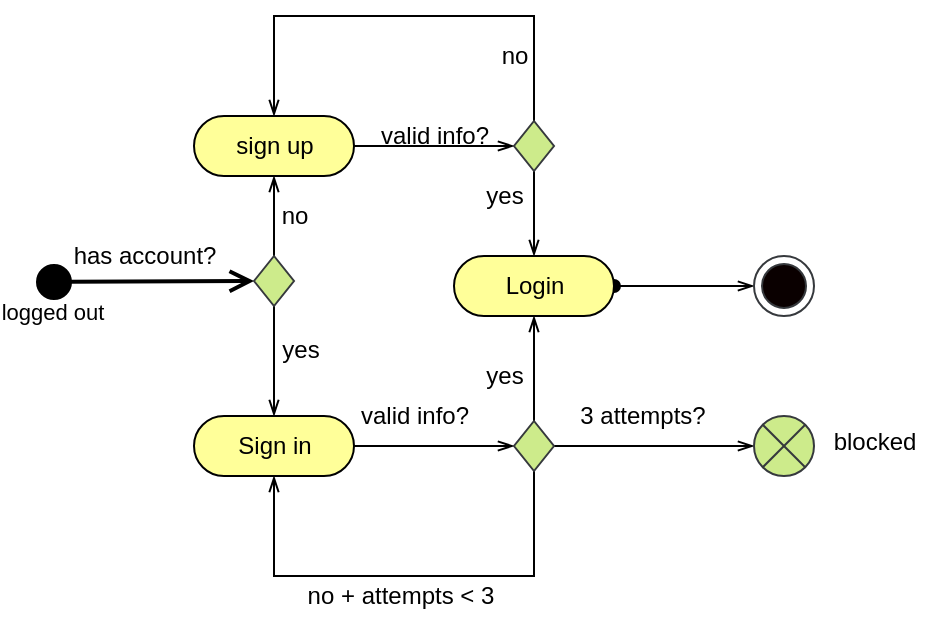 <mxfile version="16.6.4" type="github" pages="6">
  <diagram id="agCWinGzGlSTTqaEI_U_" name="Login Activity">
    <mxGraphModel dx="731" dy="402" grid="1" gridSize="10" guides="1" tooltips="1" connect="1" arrows="1" fold="1" page="1" pageScale="1" pageWidth="827" pageHeight="1169" math="0" shadow="0">
      <root>
        <mxCell id="0" />
        <mxCell id="1" parent="0" />
        <mxCell id="YBJRUDyE-c3mZsby5Jbl-3" value="" style="html=1;verticalAlign=bottom;startArrow=circle;startFill=10;endArrow=open;startSize=6;endSize=8;rounded=0;strokeWidth=2;" parent="1" edge="1" target="5nbQyXA_cgi32hvIVuK6-17">
          <mxGeometry x="-0.75" y="-30" width="80" relative="1" as="geometry">
            <mxPoint x="70" y="213" as="sourcePoint" />
            <mxPoint x="140" y="210.5" as="targetPoint" />
            <mxPoint as="offset" />
          </mxGeometry>
        </mxCell>
        <mxCell id="5nbQyXA_cgi32hvIVuK6-18" value="logged out" style="edgeLabel;html=1;align=center;verticalAlign=middle;resizable=0;points=[];" vertex="1" connectable="0" parent="YBJRUDyE-c3mZsby5Jbl-3">
          <mxGeometry x="-0.791" y="-4" relative="1" as="geometry">
            <mxPoint x="-3" y="11" as="offset" />
          </mxGeometry>
        </mxCell>
        <mxCell id="rRKxxASArPlZ21Gh-74D-1" style="edgeStyle=orthogonalEdgeStyle;rounded=0;orthogonalLoop=1;jettySize=auto;html=1;exitX=1;exitY=0.5;exitDx=0;exitDy=0;exitPerimeter=0;startArrow=oval;startFill=1;endArrow=openThin;endFill=0;sourcePerimeterSpacing=16;strokeWidth=1;entryX=0;entryY=0.5;entryDx=0;entryDy=0;" edge="1" parent="1" source="YBJRUDyE-c3mZsby5Jbl-8" target="rRKxxASArPlZ21Gh-74D-2">
          <mxGeometry relative="1" as="geometry">
            <mxPoint x="420" y="215" as="targetPoint" />
          </mxGeometry>
        </mxCell>
        <mxCell id="YBJRUDyE-c3mZsby5Jbl-8" value="Login" style="html=1;dashed=0;whitespace=wrap;shape=mxgraph.dfd.start;shadow=0;glass=0;labelBackgroundColor=#FFFF99;sketch=0;strokeWidth=1;fillColor=#FFFF99;" parent="1" vertex="1">
          <mxGeometry x="280" y="200" width="80" height="30" as="geometry" />
        </mxCell>
        <mxCell id="5nbQyXA_cgi32hvIVuK6-25" value="" style="edgeStyle=orthogonalEdgeStyle;rounded=0;orthogonalLoop=1;jettySize=auto;html=1;endArrow=openThin;endFill=0;entryX=0;entryY=0.5;entryDx=0;entryDy=0;entryPerimeter=0;" edge="1" parent="1" source="5nbQyXA_cgi32hvIVuK6-16" target="5nbQyXA_cgi32hvIVuK6-26">
          <mxGeometry relative="1" as="geometry">
            <mxPoint x="310" y="145" as="targetPoint" />
            <Array as="points">
              <mxPoint x="270" y="145" />
              <mxPoint x="270" y="145" />
            </Array>
          </mxGeometry>
        </mxCell>
        <mxCell id="5nbQyXA_cgi32hvIVuK6-16" value="sign up" style="html=1;dashed=0;whitespace=wrap;shape=mxgraph.dfd.start;shadow=0;glass=0;labelBackgroundColor=#FFFF99;sketch=0;strokeWidth=1;fillColor=#FFFF99;" vertex="1" parent="1">
          <mxGeometry x="150" y="130" width="80" height="30" as="geometry" />
        </mxCell>
        <mxCell id="5nbQyXA_cgi32hvIVuK6-20" value="" style="edgeStyle=orthogonalEdgeStyle;rounded=0;orthogonalLoop=1;jettySize=auto;html=1;endArrow=openThin;endFill=0;" edge="1" parent="1" source="5nbQyXA_cgi32hvIVuK6-17" target="5nbQyXA_cgi32hvIVuK6-16">
          <mxGeometry relative="1" as="geometry" />
        </mxCell>
        <mxCell id="5nbQyXA_cgi32hvIVuK6-21" value="" style="edgeStyle=orthogonalEdgeStyle;rounded=0;orthogonalLoop=1;jettySize=auto;html=1;endArrow=openThin;endFill=0;entryX=0.5;entryY=0.5;entryDx=0;entryDy=-15;entryPerimeter=0;" edge="1" parent="1" source="5nbQyXA_cgi32hvIVuK6-17" target="5nbQyXA_cgi32hvIVuK6-30">
          <mxGeometry relative="1" as="geometry">
            <mxPoint x="210" y="300" as="targetPoint" />
            <Array as="points">
              <mxPoint x="190" y="270" />
              <mxPoint x="190" y="270" />
            </Array>
          </mxGeometry>
        </mxCell>
        <mxCell id="5nbQyXA_cgi32hvIVuK6-17" value="" style="strokeWidth=1;html=1;shape=mxgraph.flowchart.decision;whiteSpace=wrap;fillColor=#cdeb8b;strokeColor=#36393d;" vertex="1" parent="1">
          <mxGeometry x="180" y="200" width="20" height="25" as="geometry" />
        </mxCell>
        <mxCell id="5nbQyXA_cgi32hvIVuK6-19" value="has account?" style="text;html=1;align=center;verticalAlign=middle;resizable=0;points=[];autosize=1;strokeColor=none;fillColor=none;" vertex="1" parent="1">
          <mxGeometry x="80" y="190" width="90" height="20" as="geometry" />
        </mxCell>
        <mxCell id="5nbQyXA_cgi32hvIVuK6-22" value="no" style="text;html=1;align=center;verticalAlign=middle;resizable=0;points=[];autosize=1;strokeColor=none;fillColor=none;" vertex="1" parent="1">
          <mxGeometry x="185" y="170" width="30" height="20" as="geometry" />
        </mxCell>
        <mxCell id="5nbQyXA_cgi32hvIVuK6-23" value="yes" style="text;html=1;align=center;verticalAlign=middle;resizable=0;points=[];autosize=1;strokeColor=none;fillColor=none;" vertex="1" parent="1">
          <mxGeometry x="188" y="237" width="30" height="20" as="geometry" />
        </mxCell>
        <mxCell id="5nbQyXA_cgi32hvIVuK6-28" style="edgeStyle=orthogonalEdgeStyle;rounded=0;orthogonalLoop=1;jettySize=auto;html=1;endArrow=openThin;endFill=0;entryX=0.5;entryY=0.5;entryDx=0;entryDy=-15;entryPerimeter=0;" edge="1" parent="1" source="5nbQyXA_cgi32hvIVuK6-26" target="5nbQyXA_cgi32hvIVuK6-16">
          <mxGeometry relative="1" as="geometry">
            <mxPoint x="200" y="40" as="targetPoint" />
            <Array as="points">
              <mxPoint x="320" y="80" />
              <mxPoint x="190" y="80" />
            </Array>
          </mxGeometry>
        </mxCell>
        <mxCell id="5nbQyXA_cgi32hvIVuK6-35" style="edgeStyle=orthogonalEdgeStyle;rounded=0;orthogonalLoop=1;jettySize=auto;html=1;exitX=0.5;exitY=1;exitDx=0;exitDy=0;exitPerimeter=0;entryX=0.5;entryY=0.5;entryDx=0;entryDy=-15;entryPerimeter=0;endArrow=openThin;endFill=0;" edge="1" parent="1" source="5nbQyXA_cgi32hvIVuK6-26" target="YBJRUDyE-c3mZsby5Jbl-8">
          <mxGeometry relative="1" as="geometry" />
        </mxCell>
        <mxCell id="5nbQyXA_cgi32hvIVuK6-26" value="" style="strokeWidth=1;html=1;shape=mxgraph.flowchart.decision;whiteSpace=wrap;fillColor=#cdeb8b;strokeColor=#36393d;" vertex="1" parent="1">
          <mxGeometry x="310" y="132.5" width="20" height="25" as="geometry" />
        </mxCell>
        <mxCell id="5nbQyXA_cgi32hvIVuK6-27" value="valid info?" style="text;html=1;align=center;verticalAlign=middle;resizable=0;points=[];autosize=1;strokeColor=none;fillColor=none;" vertex="1" parent="1">
          <mxGeometry x="235" y="130" width="70" height="20" as="geometry" />
        </mxCell>
        <mxCell id="5nbQyXA_cgi32hvIVuK6-29" value="no" style="text;html=1;align=center;verticalAlign=middle;resizable=0;points=[];autosize=1;strokeColor=none;fillColor=none;" vertex="1" parent="1">
          <mxGeometry x="295" y="90" width="30" height="20" as="geometry" />
        </mxCell>
        <mxCell id="5nbQyXA_cgi32hvIVuK6-33" style="edgeStyle=orthogonalEdgeStyle;rounded=0;orthogonalLoop=1;jettySize=auto;html=1;exitX=1;exitY=0.5;exitDx=0;exitDy=0;exitPerimeter=0;entryX=0;entryY=0.5;entryDx=0;entryDy=0;entryPerimeter=0;endArrow=openThin;endFill=0;" edge="1" parent="1" source="5nbQyXA_cgi32hvIVuK6-30" target="5nbQyXA_cgi32hvIVuK6-31">
          <mxGeometry relative="1" as="geometry" />
        </mxCell>
        <mxCell id="5nbQyXA_cgi32hvIVuK6-30" value="Sign in" style="html=1;dashed=0;whitespace=wrap;shape=mxgraph.dfd.start;shadow=0;glass=0;labelBackgroundColor=#FFFF99;sketch=0;strokeWidth=1;fillColor=#FFFF99;" vertex="1" parent="1">
          <mxGeometry x="150" y="280" width="80" height="30" as="geometry" />
        </mxCell>
        <mxCell id="5nbQyXA_cgi32hvIVuK6-34" style="edgeStyle=orthogonalEdgeStyle;rounded=0;orthogonalLoop=1;jettySize=auto;html=1;exitX=0.5;exitY=0;exitDx=0;exitDy=0;exitPerimeter=0;entryX=0.5;entryY=0.5;entryDx=0;entryDy=15;entryPerimeter=0;endArrow=openThin;endFill=0;" edge="1" parent="1" source="5nbQyXA_cgi32hvIVuK6-31" target="YBJRUDyE-c3mZsby5Jbl-8">
          <mxGeometry relative="1" as="geometry" />
        </mxCell>
        <mxCell id="5nbQyXA_cgi32hvIVuK6-40" style="edgeStyle=orthogonalEdgeStyle;rounded=0;orthogonalLoop=1;jettySize=auto;html=1;exitX=0.5;exitY=1;exitDx=0;exitDy=0;exitPerimeter=0;endArrow=openThin;endFill=0;entryX=0.5;entryY=0.5;entryDx=0;entryDy=15;entryPerimeter=0;" edge="1" parent="1" source="5nbQyXA_cgi32hvIVuK6-31" target="5nbQyXA_cgi32hvIVuK6-30">
          <mxGeometry relative="1" as="geometry">
            <mxPoint x="190" y="410" as="targetPoint" />
            <Array as="points">
              <mxPoint x="320" y="360" />
              <mxPoint x="190" y="360" />
            </Array>
          </mxGeometry>
        </mxCell>
        <mxCell id="5nbQyXA_cgi32hvIVuK6-41" style="edgeStyle=orthogonalEdgeStyle;rounded=0;orthogonalLoop=1;jettySize=auto;html=1;exitX=1;exitY=0.5;exitDx=0;exitDy=0;exitPerimeter=0;endArrow=openThin;endFill=0;" edge="1" parent="1" source="5nbQyXA_cgi32hvIVuK6-31" target="5nbQyXA_cgi32hvIVuK6-42">
          <mxGeometry relative="1" as="geometry">
            <mxPoint x="400" y="295" as="targetPoint" />
          </mxGeometry>
        </mxCell>
        <mxCell id="5nbQyXA_cgi32hvIVuK6-31" value="" style="strokeWidth=1;html=1;shape=mxgraph.flowchart.decision;whiteSpace=wrap;fillColor=#cdeb8b;strokeColor=#36393d;" vertex="1" parent="1">
          <mxGeometry x="310" y="282.5" width="20" height="25" as="geometry" />
        </mxCell>
        <mxCell id="5nbQyXA_cgi32hvIVuK6-32" value="valid info?" style="text;html=1;align=center;verticalAlign=middle;resizable=0;points=[];autosize=1;strokeColor=none;fillColor=none;" vertex="1" parent="1">
          <mxGeometry x="225" y="270" width="70" height="20" as="geometry" />
        </mxCell>
        <mxCell id="5nbQyXA_cgi32hvIVuK6-36" value="yes" style="text;html=1;align=center;verticalAlign=middle;resizable=0;points=[];autosize=1;strokeColor=none;fillColor=none;" vertex="1" parent="1">
          <mxGeometry x="290" y="250" width="30" height="20" as="geometry" />
        </mxCell>
        <mxCell id="5nbQyXA_cgi32hvIVuK6-39" value="yes" style="text;html=1;align=center;verticalAlign=middle;resizable=0;points=[];autosize=1;strokeColor=none;fillColor=none;" vertex="1" parent="1">
          <mxGeometry x="290" y="160" width="30" height="20" as="geometry" />
        </mxCell>
        <mxCell id="5nbQyXA_cgi32hvIVuK6-42" value="" style="verticalLabelPosition=bottom;verticalAlign=middle;html=1;shape=mxgraph.flowchart.or;fillColor=#cdeb8b;strokeColor=#36393d;strokeWidth=1;" vertex="1" parent="1">
          <mxGeometry x="430" y="280" width="30" height="30" as="geometry" />
        </mxCell>
        <mxCell id="5nbQyXA_cgi32hvIVuK6-43" value="3 attempts?" style="text;html=1;align=center;verticalAlign=middle;resizable=0;points=[];autosize=1;strokeColor=none;fillColor=none;" vertex="1" parent="1">
          <mxGeometry x="334" y="270" width="80" height="20" as="geometry" />
        </mxCell>
        <mxCell id="5nbQyXA_cgi32hvIVuK6-44" value="blocked" style="text;html=1;align=center;verticalAlign=middle;resizable=0;points=[];autosize=1;strokeColor=none;fillColor=none;" vertex="1" parent="1">
          <mxGeometry x="460" y="282.5" width="60" height="20" as="geometry" />
        </mxCell>
        <mxCell id="5nbQyXA_cgi32hvIVuK6-45" value="no + attempts &amp;lt; 3" style="text;html=1;align=center;verticalAlign=middle;resizable=0;points=[];autosize=1;strokeColor=none;fillColor=none;" vertex="1" parent="1">
          <mxGeometry x="198" y="360" width="110" height="20" as="geometry" />
        </mxCell>
        <mxCell id="rRKxxASArPlZ21Gh-74D-2" value="" style="ellipse;html=1;shape=endState;fillColor=#0A0000;strokeColor=#36393d;gradientDirection=north;gradientColor=none;perimeterSpacing=0;strokeWidth=1;" vertex="1" parent="1">
          <mxGeometry x="430" y="200" width="30" height="30" as="geometry" />
        </mxCell>
      </root>
    </mxGraphModel>
  </diagram>
  <diagram id="oVGroYHMx8FOonDeEt7O" name="Support Activity">
    <mxGraphModel dx="731" dy="402" grid="1" gridSize="10" guides="1" tooltips="1" connect="1" arrows="1" fold="1" page="1" pageScale="1" pageWidth="827" pageHeight="1169" math="0" shadow="0">
      <root>
        <mxCell id="60KQQuO6OOVst8Elzlym-0" />
        <mxCell id="60KQQuO6OOVst8Elzlym-1" parent="60KQQuO6OOVst8Elzlym-0" />
        <mxCell id="ksI7-zvafRKxGlA22BQW-0" value="" style="html=1;verticalAlign=bottom;startArrow=circle;startFill=10;endArrow=open;startSize=6;endSize=8;rounded=0;strokeWidth=2;entryX=0;entryY=0.5;entryDx=0;entryDy=0;entryPerimeter=0;" edge="1" parent="60KQQuO6OOVst8Elzlym-1" target="BmAX0BLiWI1L_ccTaASe-0">
          <mxGeometry x="-0.75" y="-30" width="80" relative="1" as="geometry">
            <mxPoint x="100" y="85" as="sourcePoint" />
            <mxPoint x="190" y="84.502" as="targetPoint" />
            <mxPoint as="offset" />
          </mxGeometry>
        </mxCell>
        <mxCell id="ksI7-zvafRKxGlA22BQW-1" value="routine check" style="edgeLabel;html=1;align=center;verticalAlign=middle;resizable=0;points=[];" vertex="1" connectable="0" parent="ksI7-zvafRKxGlA22BQW-0">
          <mxGeometry x="-0.791" y="-4" relative="1" as="geometry">
            <mxPoint x="-3" y="11" as="offset" />
          </mxGeometry>
        </mxCell>
        <mxCell id="ksI7-zvafRKxGlA22BQW-2" value="" style="html=1;verticalAlign=bottom;startArrow=circle;startFill=10;endArrow=open;startSize=6;endSize=8;rounded=0;strokeWidth=2;entryX=0;entryY=0.5;entryDx=0;entryDy=0;entryPerimeter=0;" edge="1" parent="60KQQuO6OOVst8Elzlym-1" target="bwuCMyY7Fq8cyZDZ9vCX-2">
          <mxGeometry x="-0.75" y="-30" width="80" relative="1" as="geometry">
            <mxPoint x="100" y="315" as="sourcePoint" />
            <mxPoint x="190" y="314.502" as="targetPoint" />
            <mxPoint as="offset" />
          </mxGeometry>
        </mxCell>
        <mxCell id="ksI7-zvafRKxGlA22BQW-3" value="problem found" style="edgeLabel;html=1;align=center;verticalAlign=middle;resizable=0;points=[];" vertex="1" connectable="0" parent="ksI7-zvafRKxGlA22BQW-2">
          <mxGeometry x="-0.791" y="-4" relative="1" as="geometry">
            <mxPoint x="-3" y="11" as="offset" />
          </mxGeometry>
        </mxCell>
        <mxCell id="ZE5BS2t2lcBEuJwL-70q-0" value="" style="html=1;verticalAlign=bottom;startArrow=circle;startFill=10;endArrow=open;startSize=6;endSize=8;rounded=0;strokeWidth=2;" edge="1" parent="60KQQuO6OOVst8Elzlym-1">
          <mxGeometry x="-0.75" y="-30" width="80" relative="1" as="geometry">
            <mxPoint x="560" y="316" as="sourcePoint" />
            <mxPoint x="460" y="316.02" as="targetPoint" />
            <mxPoint as="offset" />
          </mxGeometry>
        </mxCell>
        <mxCell id="ZE5BS2t2lcBEuJwL-70q-1" value="user complaint" style="edgeLabel;html=1;align=center;verticalAlign=middle;resizable=0;points=[];" vertex="1" connectable="0" parent="ZE5BS2t2lcBEuJwL-70q-0">
          <mxGeometry x="-0.791" y="-4" relative="1" as="geometry">
            <mxPoint x="-3" y="24" as="offset" />
          </mxGeometry>
        </mxCell>
        <mxCell id="Qhlqog6rpB9hTzc4nzqf-13" style="edgeStyle=orthogonalEdgeStyle;rounded=0;jumpSize=5;orthogonalLoop=1;jettySize=auto;html=1;exitX=0.5;exitY=0;exitDx=0;exitDy=0;startArrow=none;startFill=0;endArrow=open;endFill=0;sourcePerimeterSpacing=16;strokeWidth=1;entryX=0.5;entryY=1;entryDx=0;entryDy=0;entryPerimeter=0;" edge="1" parent="60KQQuO6OOVst8Elzlym-1" source="ZE5BS2t2lcBEuJwL-70q-3" target="Qhlqog6rpB9hTzc4nzqf-9">
          <mxGeometry relative="1" as="geometry">
            <mxPoint x="440" y="229.8" as="targetPoint" />
          </mxGeometry>
        </mxCell>
        <mxCell id="ZE5BS2t2lcBEuJwL-70q-3" value="«database»&lt;br&gt;&lt;b&gt;complaint info&lt;/b&gt;" style="html=1;labelBackgroundColor=none;strokeColor=#36393d;strokeWidth=1;fillColor=#cce5ff;gradientDirection=north;rounded=1;" vertex="1" parent="60KQQuO6OOVst8Elzlym-1">
          <mxGeometry x="370" y="297.34" width="90" height="30" as="geometry" />
        </mxCell>
        <mxCell id="BmAX0BLiWI1L_ccTaASe-1" style="edgeStyle=orthogonalEdgeStyle;rounded=0;orthogonalLoop=1;jettySize=auto;html=1;exitX=0.5;exitY=0.5;exitDx=0;exitDy=15;exitPerimeter=0;startArrow=none;startFill=0;endArrow=open;endFill=0;sourcePerimeterSpacing=16;strokeWidth=1;jumpSize=5;" edge="1" parent="60KQQuO6OOVst8Elzlym-1" source="BmAX0BLiWI1L_ccTaASe-0">
          <mxGeometry relative="1" as="geometry">
            <mxPoint x="235" y="180" as="targetPoint" />
          </mxGeometry>
        </mxCell>
        <mxCell id="BmAX0BLiWI1L_ccTaASe-0" value="System Testing" style="html=1;dashed=0;whitespace=wrap;shape=mxgraph.dfd.start;shadow=0;glass=0;labelBackgroundColor=#FFFF99;sketch=0;strokeWidth=1;fillColor=#FFFF99;" vertex="1" parent="60KQQuO6OOVst8Elzlym-1">
          <mxGeometry x="190" y="70" width="90" height="30" as="geometry" />
        </mxCell>
        <mxCell id="BmAX0BLiWI1L_ccTaASe-2" value="Test Result" style="html=1;rounded=0;labelBackgroundColor=none;strokeColor=#6c8ebf;strokeWidth=1;fillColor=#dae8fc;gradientDirection=north;" vertex="1" parent="60KQQuO6OOVst8Elzlym-1">
          <mxGeometry x="250" y="130" width="70" height="30" as="geometry" />
        </mxCell>
        <mxCell id="Qhlqog6rpB9hTzc4nzqf-1" style="edgeStyle=orthogonalEdgeStyle;rounded=0;jumpSize=5;orthogonalLoop=1;jettySize=auto;html=1;exitX=0;exitY=0.5;exitDx=0;exitDy=0;exitPerimeter=0;entryX=1;entryY=0.5;entryDx=0;entryDy=0;startArrow=none;startFill=0;endArrow=open;endFill=0;sourcePerimeterSpacing=16;strokeWidth=1;" edge="1" parent="60KQQuO6OOVst8Elzlym-1" source="bwuCMyY7Fq8cyZDZ9vCX-0" target="Qhlqog6rpB9hTzc4nzqf-0">
          <mxGeometry relative="1" as="geometry">
            <Array as="points">
              <mxPoint x="160" y="193" />
              <mxPoint x="160" y="193" />
            </Array>
          </mxGeometry>
        </mxCell>
        <mxCell id="Qhlqog6rpB9hTzc4nzqf-3" style="edgeStyle=orthogonalEdgeStyle;rounded=0;jumpSize=5;orthogonalLoop=1;jettySize=auto;html=1;exitX=0.5;exitY=1;exitDx=0;exitDy=0;exitPerimeter=0;entryX=0.5;entryY=0.5;entryDx=0;entryDy=-15;entryPerimeter=0;startArrow=none;startFill=0;endArrow=open;endFill=0;sourcePerimeterSpacing=16;strokeWidth=1;" edge="1" parent="60KQQuO6OOVst8Elzlym-1" source="bwuCMyY7Fq8cyZDZ9vCX-0" target="bwuCMyY7Fq8cyZDZ9vCX-2">
          <mxGeometry relative="1" as="geometry" />
        </mxCell>
        <mxCell id="bwuCMyY7Fq8cyZDZ9vCX-0" value="" style="strokeWidth=1;html=1;shape=mxgraph.flowchart.decision;whiteSpace=wrap;fillColor=#cdeb8b;strokeColor=#36393d;" vertex="1" parent="60KQQuO6OOVst8Elzlym-1">
          <mxGeometry x="225" y="180" width="20" height="25" as="geometry" />
        </mxCell>
        <mxCell id="bwuCMyY7Fq8cyZDZ9vCX-1" value="outcome?" style="text;html=1;align=center;verticalAlign=middle;resizable=0;points=[];autosize=1;strokeColor=none;fillColor=none;" vertex="1" parent="60KQQuO6OOVst8Elzlym-1">
          <mxGeometry x="230" y="200" width="70" height="20" as="geometry" />
        </mxCell>
        <mxCell id="Qhlqog6rpB9hTzc4nzqf-5" style="edgeStyle=orthogonalEdgeStyle;rounded=0;jumpSize=5;orthogonalLoop=1;jettySize=auto;html=1;exitX=1;exitY=0.5;exitDx=0;exitDy=0;exitPerimeter=0;entryX=1;entryY=0.5;entryDx=0;entryDy=0;entryPerimeter=0;startArrow=none;startFill=0;endArrow=open;endFill=0;sourcePerimeterSpacing=16;strokeWidth=1;" edge="1" parent="60KQQuO6OOVst8Elzlym-1" source="bwuCMyY7Fq8cyZDZ9vCX-2" target="BmAX0BLiWI1L_ccTaASe-0">
          <mxGeometry relative="1" as="geometry">
            <Array as="points">
              <mxPoint x="340" y="315" />
              <mxPoint x="340" y="85" />
            </Array>
          </mxGeometry>
        </mxCell>
        <mxCell id="bwuCMyY7Fq8cyZDZ9vCX-2" value="Repair" style="html=1;dashed=0;whitespace=wrap;shape=mxgraph.dfd.start;shadow=0;glass=0;labelBackgroundColor=#FFFF99;sketch=0;strokeWidth=1;fillColor=#FFFF99;" vertex="1" parent="60KQQuO6OOVst8Elzlym-1">
          <mxGeometry x="190" y="300" width="90" height="30" as="geometry" />
        </mxCell>
        <mxCell id="Qhlqog6rpB9hTzc4nzqf-0" value="" style="ellipse;html=1;shape=endState;fillColor=#0A0000;strokeColor=#36393d;gradientDirection=north;gradientColor=none;perimeterSpacing=0;strokeWidth=1;" vertex="1" parent="60KQQuO6OOVst8Elzlym-1">
          <mxGeometry x="90" y="177.5" width="30" height="30" as="geometry" />
        </mxCell>
        <mxCell id="Qhlqog6rpB9hTzc4nzqf-2" value="no malfunctions" style="text;html=1;align=center;verticalAlign=middle;resizable=0;points=[];autosize=1;strokeColor=none;fillColor=none;" vertex="1" parent="60KQQuO6OOVst8Elzlym-1">
          <mxGeometry x="110" y="170" width="100" height="20" as="geometry" />
        </mxCell>
        <mxCell id="Qhlqog6rpB9hTzc4nzqf-4" value="found&lt;br&gt;malfunctions" style="text;html=1;align=center;verticalAlign=middle;resizable=0;points=[];autosize=1;strokeColor=none;fillColor=none;" vertex="1" parent="60KQQuO6OOVst8Elzlym-1">
          <mxGeometry x="160" y="240" width="80" height="30" as="geometry" />
        </mxCell>
        <mxCell id="Qhlqog6rpB9hTzc4nzqf-6" value="" style="endArrow=open;endFill=1;endSize=12;html=1;rounded=0;sourcePerimeterSpacing=16;strokeWidth=1;jumpSize=5;exitX=0;exitY=0;exitDx=85.605;exitDy=25.605;exitPerimeter=0;entryX=0.5;entryY=0;entryDx=0;entryDy=0;" edge="1" parent="60KQQuO6OOVst8Elzlym-1" source="BmAX0BLiWI1L_ccTaASe-0" target="BmAX0BLiWI1L_ccTaASe-2">
          <mxGeometry width="160" relative="1" as="geometry">
            <mxPoint x="290" y="200" as="sourcePoint" />
            <mxPoint x="450" y="200" as="targetPoint" />
          </mxGeometry>
        </mxCell>
        <mxCell id="Qhlqog6rpB9hTzc4nzqf-7" value="" style="endArrow=open;endFill=1;endSize=12;html=1;rounded=0;sourcePerimeterSpacing=16;strokeWidth=1;jumpSize=5;exitX=0.25;exitY=1;exitDx=0;exitDy=0;entryX=0.5;entryY=0;entryDx=0;entryDy=0;entryPerimeter=0;" edge="1" parent="60KQQuO6OOVst8Elzlym-1" source="BmAX0BLiWI1L_ccTaASe-2" target="bwuCMyY7Fq8cyZDZ9vCX-0">
          <mxGeometry width="160" relative="1" as="geometry">
            <mxPoint x="285.605" y="105.605" as="sourcePoint" />
            <mxPoint x="280" y="240" as="targetPoint" />
          </mxGeometry>
        </mxCell>
        <mxCell id="Qhlqog6rpB9hTzc4nzqf-12" style="edgeStyle=orthogonalEdgeStyle;rounded=0;jumpSize=5;orthogonalLoop=1;jettySize=auto;html=1;exitX=0.5;exitY=0.5;exitDx=0;exitDy=-20;exitPerimeter=0;startArrow=none;startFill=0;endArrow=open;endFill=0;sourcePerimeterSpacing=16;strokeWidth=1;entryX=0.5;entryY=1;entryDx=0;entryDy=0;entryPerimeter=0;" edge="1" parent="60KQQuO6OOVst8Elzlym-1" source="Qhlqog6rpB9hTzc4nzqf-8" target="Qhlqog6rpB9hTzc4nzqf-18">
          <mxGeometry relative="1" as="geometry">
            <mxPoint x="525" y="99.8" as="targetPoint" />
          </mxGeometry>
        </mxCell>
        <mxCell id="Qhlqog6rpB9hTzc4nzqf-8" value="Handle &lt;br&gt;Complaints" style="html=1;dashed=0;whitespace=wrap;shape=mxgraph.dfd.start;shadow=0;glass=0;labelBackgroundColor=#FFFF99;sketch=0;strokeWidth=1;fillColor=#FFFF99;" vertex="1" parent="60KQQuO6OOVst8Elzlym-1">
          <mxGeometry x="466" y="149.8" width="90" height="40" as="geometry" />
        </mxCell>
        <mxCell id="Qhlqog6rpB9hTzc4nzqf-10" style="edgeStyle=orthogonalEdgeStyle;rounded=0;jumpSize=5;orthogonalLoop=1;jettySize=auto;html=1;exitX=0.5;exitY=0;exitDx=0;exitDy=0;exitPerimeter=0;startArrow=none;startFill=0;endArrow=open;endFill=0;sourcePerimeterSpacing=16;strokeWidth=1;entryX=0.5;entryY=0.5;entryDx=0;entryDy=-15;entryPerimeter=0;" edge="1" parent="60KQQuO6OOVst8Elzlym-1" source="Qhlqog6rpB9hTzc4nzqf-9" target="BmAX0BLiWI1L_ccTaASe-0">
          <mxGeometry relative="1" as="geometry">
            <mxPoint x="430" y="40" as="targetPoint" />
            <Array as="points">
              <mxPoint x="415" y="53" />
              <mxPoint x="235" y="53" />
            </Array>
          </mxGeometry>
        </mxCell>
        <mxCell id="Qhlqog6rpB9hTzc4nzqf-16" style="edgeStyle=orthogonalEdgeStyle;rounded=0;jumpSize=5;orthogonalLoop=1;jettySize=auto;html=1;exitX=1;exitY=0.5;exitDx=0;exitDy=0;exitPerimeter=0;entryX=0.5;entryY=0.5;entryDx=0;entryDy=20;entryPerimeter=0;startArrow=none;startFill=0;endArrow=open;endFill=0;sourcePerimeterSpacing=16;strokeWidth=1;" edge="1" parent="60KQQuO6OOVst8Elzlym-1" source="Qhlqog6rpB9hTzc4nzqf-9" target="Qhlqog6rpB9hTzc4nzqf-8">
          <mxGeometry relative="1" as="geometry">
            <mxPoint x="511" y="194.8" as="targetPoint" />
            <Array as="points">
              <mxPoint x="425" y="219.8" />
              <mxPoint x="511" y="219.8" />
            </Array>
          </mxGeometry>
        </mxCell>
        <mxCell id="Qhlqog6rpB9hTzc4nzqf-9" value="" style="strokeWidth=1;html=1;shape=mxgraph.flowchart.decision;whiteSpace=wrap;fillColor=#cdeb8b;strokeColor=#36393d;" vertex="1" parent="60KQQuO6OOVst8Elzlym-1">
          <mxGeometry x="405" y="202.3" width="20" height="25" as="geometry" />
        </mxCell>
        <mxCell id="Qhlqog6rpB9hTzc4nzqf-11" value="tecnical &lt;br&gt;complaint" style="text;html=1;align=center;verticalAlign=middle;resizable=0;points=[];autosize=1;strokeColor=none;fillColor=none;" vertex="1" parent="60KQQuO6OOVst8Elzlym-1">
          <mxGeometry x="320" y="23.3" width="70" height="30" as="geometry" />
        </mxCell>
        <mxCell id="Qhlqog6rpB9hTzc4nzqf-15" value="subject?" style="text;html=1;align=center;verticalAlign=middle;resizable=0;points=[];autosize=1;strokeColor=none;fillColor=none;" vertex="1" parent="60KQQuO6OOVst8Elzlym-1">
          <mxGeometry x="360" y="182.5" width="60" height="20" as="geometry" />
        </mxCell>
        <mxCell id="Qhlqog6rpB9hTzc4nzqf-17" value="User &lt;br&gt;Feedback" style="html=1;rounded=0;labelBackgroundColor=none;strokeColor=#6c8ebf;strokeWidth=1;fillColor=#dae8fc;gradientDirection=north;" vertex="1" parent="60KQQuO6OOVst8Elzlym-1">
          <mxGeometry x="536" y="99.8" width="70" height="30" as="geometry" />
        </mxCell>
        <mxCell id="Qhlqog6rpB9hTzc4nzqf-23" style="edgeStyle=orthogonalEdgeStyle;rounded=0;jumpSize=5;orthogonalLoop=1;jettySize=auto;html=1;exitX=0;exitY=0.5;exitDx=0;exitDy=0;exitPerimeter=0;entryX=0;entryY=0.5;entryDx=0;entryDy=0;entryPerimeter=0;startArrow=none;startFill=0;endArrow=open;endFill=0;sourcePerimeterSpacing=16;strokeWidth=1;" edge="1" parent="60KQQuO6OOVst8Elzlym-1" source="Qhlqog6rpB9hTzc4nzqf-18" target="Qhlqog6rpB9hTzc4nzqf-8">
          <mxGeometry relative="1" as="geometry">
            <Array as="points">
              <mxPoint x="450" y="68.8" />
              <mxPoint x="450" y="169.8" />
            </Array>
          </mxGeometry>
        </mxCell>
        <mxCell id="Qhlqog6rpB9hTzc4nzqf-25" style="edgeStyle=orthogonalEdgeStyle;rounded=0;jumpSize=5;orthogonalLoop=1;jettySize=auto;html=1;exitX=1;exitY=0.5;exitDx=0;exitDy=0;exitPerimeter=0;startArrow=none;startFill=0;endArrow=open;endFill=0;sourcePerimeterSpacing=16;strokeWidth=1;entryX=0;entryY=0.5;entryDx=0;entryDy=0;" edge="1" parent="60KQQuO6OOVst8Elzlym-1" source="Qhlqog6rpB9hTzc4nzqf-18" target="Qhlqog6rpB9hTzc4nzqf-26">
          <mxGeometry relative="1" as="geometry">
            <mxPoint x="610" y="69.8" as="targetPoint" />
            <Array as="points">
              <mxPoint x="586" y="68.8" />
            </Array>
          </mxGeometry>
        </mxCell>
        <mxCell id="Qhlqog6rpB9hTzc4nzqf-18" value="" style="strokeWidth=1;html=1;shape=mxgraph.flowchart.decision;whiteSpace=wrap;fillColor=#cdeb8b;strokeColor=#36393d;" vertex="1" parent="60KQQuO6OOVst8Elzlym-1">
          <mxGeometry x="501" y="55.8" width="20" height="25" as="geometry" />
        </mxCell>
        <mxCell id="Qhlqog6rpB9hTzc4nzqf-20" value="" style="endArrow=open;endFill=1;endSize=12;html=1;rounded=0;sourcePerimeterSpacing=16;strokeWidth=1;jumpSize=5;entryX=0.5;entryY=1;entryDx=0;entryDy=0;" edge="1" parent="60KQQuO6OOVst8Elzlym-1" target="Qhlqog6rpB9hTzc4nzqf-17">
          <mxGeometry width="160" relative="1" as="geometry">
            <mxPoint x="550" y="310" as="sourcePoint" />
            <mxPoint x="560" y="269.8" as="targetPoint" />
          </mxGeometry>
        </mxCell>
        <mxCell id="Qhlqog6rpB9hTzc4nzqf-21" value="else" style="text;html=1;align=center;verticalAlign=middle;resizable=0;points=[];autosize=1;strokeColor=none;fillColor=none;" vertex="1" parent="60KQQuO6OOVst8Elzlym-1">
          <mxGeometry x="450" y="189.8" width="40" height="20" as="geometry" />
        </mxCell>
        <mxCell id="Qhlqog6rpB9hTzc4nzqf-22" value="handled?" style="text;html=1;align=center;verticalAlign=middle;resizable=0;points=[];autosize=1;strokeColor=none;fillColor=none;" vertex="1" parent="60KQQuO6OOVst8Elzlym-1">
          <mxGeometry x="430" y="39.8" width="60" height="20" as="geometry" />
        </mxCell>
        <mxCell id="Qhlqog6rpB9hTzc4nzqf-24" value="no" style="text;html=1;align=center;verticalAlign=middle;resizable=0;points=[];autosize=1;strokeColor=none;fillColor=none;" vertex="1" parent="60KQQuO6OOVst8Elzlym-1">
          <mxGeometry x="445" y="109.8" width="30" height="20" as="geometry" />
        </mxCell>
        <mxCell id="Qhlqog6rpB9hTzc4nzqf-26" value="" style="ellipse;html=1;shape=endState;fillColor=#0A0000;strokeColor=#36393d;gradientDirection=north;gradientColor=none;perimeterSpacing=0;strokeWidth=1;" vertex="1" parent="60KQQuO6OOVst8Elzlym-1">
          <mxGeometry x="586" y="53.3" width="30" height="30" as="geometry" />
        </mxCell>
        <mxCell id="Qhlqog6rpB9hTzc4nzqf-27" value="yes" style="text;html=1;align=center;verticalAlign=middle;resizable=0;points=[];autosize=1;strokeColor=none;fillColor=none;" vertex="1" parent="60KQQuO6OOVst8Elzlym-1">
          <mxGeometry x="536" y="49.8" width="30" height="20" as="geometry" />
        </mxCell>
        <mxCell id="Qhlqog6rpB9hTzc4nzqf-29" value="" style="endArrow=open;endFill=1;endSize=12;html=1;rounded=0;sourcePerimeterSpacing=16;strokeWidth=1;jumpSize=5;entryX=0.5;entryY=1;entryDx=0;entryDy=0;entryPerimeter=0;exitX=0.5;exitY=0;exitDx=0;exitDy=0;" edge="1" parent="60KQQuO6OOVst8Elzlym-1" source="Qhlqog6rpB9hTzc4nzqf-17" target="Qhlqog6rpB9hTzc4nzqf-18">
          <mxGeometry width="160" relative="1" as="geometry">
            <mxPoint x="580" y="319.8" as="sourcePoint" />
            <mxPoint x="581" y="139.8" as="targetPoint" />
          </mxGeometry>
        </mxCell>
      </root>
    </mxGraphModel>
  </diagram>
  <diagram id="_OkGRx4mavRS1vH1Rz6H" name="Profile Activity">
    <mxGraphModel dx="731" dy="402" grid="1" gridSize="10" guides="1" tooltips="1" connect="1" arrows="1" fold="1" page="1" pageScale="1" pageWidth="827" pageHeight="1169" math="0" shadow="0">
      <root>
        <mxCell id="SGxv1puThmUGKkWyJ980-0" />
        <mxCell id="SGxv1puThmUGKkWyJ980-1" parent="SGxv1puThmUGKkWyJ980-0" />
        <mxCell id="d3U75K-nx7TbyMCw220l-0" value="" style="html=1;verticalAlign=bottom;startArrow=circle;startFill=10;endArrow=open;startSize=6;endSize=8;rounded=0;strokeWidth=2;entryX=0;entryY=0.5;entryDx=0;entryDy=0;entryPerimeter=0;" edge="1" parent="SGxv1puThmUGKkWyJ980-1" target="3huFI2YZ16zhTZvyGApg-0">
          <mxGeometry x="-0.75" y="-30" width="80" relative="1" as="geometry">
            <mxPoint x="60" y="242" as="sourcePoint" />
            <mxPoint x="150" y="242" as="targetPoint" />
            <mxPoint as="offset" />
          </mxGeometry>
        </mxCell>
        <mxCell id="d3U75K-nx7TbyMCw220l-1" value="user pressed &lt;br&gt;edit profile option" style="edgeLabel;html=1;align=center;verticalAlign=middle;resizable=0;points=[];" vertex="1" connectable="0" parent="d3U75K-nx7TbyMCw220l-0">
          <mxGeometry x="-0.791" y="-4" relative="1" as="geometry">
            <mxPoint x="-3" y="26" as="offset" />
          </mxGeometry>
        </mxCell>
        <mxCell id="3huFI2YZ16zhTZvyGApg-1" style="edgeStyle=none;rounded=0;jumpSize=5;orthogonalLoop=1;jettySize=auto;html=1;exitX=1;exitY=0.5;exitDx=0;exitDy=0;exitPerimeter=0;startArrow=none;startFill=0;endArrow=open;endFill=0;sourcePerimeterSpacing=16;strokeWidth=1;entryX=0;entryY=0.5;entryDx=0;entryDy=0;entryPerimeter=0;" edge="1" parent="SGxv1puThmUGKkWyJ980-1" source="3huFI2YZ16zhTZvyGApg-0" target="wly-WvQTJq8gp2Pv3oPL-0">
          <mxGeometry relative="1" as="geometry">
            <mxPoint x="250" y="243" as="targetPoint" />
          </mxGeometry>
        </mxCell>
        <mxCell id="3huFI2YZ16zhTZvyGApg-2" style="edgeStyle=none;rounded=0;jumpSize=5;orthogonalLoop=1;jettySize=auto;html=1;exitX=0.5;exitY=0;exitDx=0;exitDy=0;exitPerimeter=0;startArrow=none;startFill=0;endArrow=open;endFill=0;sourcePerimeterSpacing=16;strokeWidth=1;entryX=0;entryY=0.5;entryDx=0;entryDy=0;entryPerimeter=0;" edge="1" parent="SGxv1puThmUGKkWyJ980-1" source="3huFI2YZ16zhTZvyGApg-0" target="wly-WvQTJq8gp2Pv3oPL-1">
          <mxGeometry relative="1" as="geometry">
            <mxPoint x="240" y="160" as="targetPoint" />
          </mxGeometry>
        </mxCell>
        <mxCell id="wly-WvQTJq8gp2Pv3oPL-11" style="edgeStyle=none;rounded=0;jumpSize=5;orthogonalLoop=1;jettySize=auto;html=1;exitX=0.5;exitY=1;exitDx=0;exitDy=0;exitPerimeter=0;startArrow=none;startFill=0;endArrow=open;endFill=0;sourcePerimeterSpacing=16;strokeWidth=1;entryX=0;entryY=0.5;entryDx=0;entryDy=0;entryPerimeter=0;" edge="1" parent="SGxv1puThmUGKkWyJ980-1" source="3huFI2YZ16zhTZvyGApg-0" target="wly-WvQTJq8gp2Pv3oPL-12">
          <mxGeometry relative="1" as="geometry">
            <mxPoint x="240" y="330" as="targetPoint" />
          </mxGeometry>
        </mxCell>
        <mxCell id="3huFI2YZ16zhTZvyGApg-0" value="" style="strokeWidth=1;html=1;shape=mxgraph.flowchart.decision;whiteSpace=wrap;fillColor=#cdeb8b;strokeColor=#36393d;" vertex="1" parent="SGxv1puThmUGKkWyJ980-1">
          <mxGeometry x="150" y="230" width="20" height="25" as="geometry" />
        </mxCell>
        <mxCell id="wly-WvQTJq8gp2Pv3oPL-14" style="edgeStyle=none;rounded=0;jumpSize=5;orthogonalLoop=1;jettySize=auto;html=1;exitX=1;exitY=0.5;exitDx=0;exitDy=0;exitPerimeter=0;entryX=0;entryY=0.5;entryDx=0;entryDy=0;entryPerimeter=0;startArrow=none;startFill=0;endArrow=open;endFill=0;sourcePerimeterSpacing=16;strokeWidth=1;" edge="1" parent="SGxv1puThmUGKkWyJ980-1" source="wly-WvQTJq8gp2Pv3oPL-0" target="wly-WvQTJq8gp2Pv3oPL-13">
          <mxGeometry relative="1" as="geometry" />
        </mxCell>
        <mxCell id="wly-WvQTJq8gp2Pv3oPL-0" value="Edit Profile info" style="html=1;dashed=0;whitespace=wrap;shape=mxgraph.dfd.start;shadow=0;glass=0;labelBackgroundColor=#FFFF99;sketch=0;strokeWidth=1;fillColor=#FFFF99;" vertex="1" parent="SGxv1puThmUGKkWyJ980-1">
          <mxGeometry x="280" y="227.5" width="90" height="30" as="geometry" />
        </mxCell>
        <mxCell id="wly-WvQTJq8gp2Pv3oPL-2" style="edgeStyle=none;rounded=0;jumpSize=5;orthogonalLoop=1;jettySize=auto;html=1;exitX=1;exitY=0.5;exitDx=0;exitDy=0;exitPerimeter=0;startArrow=none;startFill=0;endArrow=open;endFill=0;sourcePerimeterSpacing=16;strokeWidth=1;entryX=0;entryY=0.5;entryDx=0;entryDy=0;entryPerimeter=0;" edge="1" parent="SGxv1puThmUGKkWyJ980-1" source="wly-WvQTJq8gp2Pv3oPL-1" target="wly-WvQTJq8gp2Pv3oPL-4">
          <mxGeometry relative="1" as="geometry">
            <mxPoint x="410" y="150" as="targetPoint" />
          </mxGeometry>
        </mxCell>
        <mxCell id="wly-WvQTJq8gp2Pv3oPL-1" value="Upload sample &lt;br&gt;music/profile pic" style="html=1;dashed=0;whitespace=wrap;shape=mxgraph.dfd.start;shadow=0;glass=0;labelBackgroundColor=#FFFF99;sketch=0;strokeWidth=1;fillColor=#FFFF99;" vertex="1" parent="SGxv1puThmUGKkWyJ980-1">
          <mxGeometry x="250" y="170" width="130" height="40" as="geometry" />
        </mxCell>
        <mxCell id="wly-WvQTJq8gp2Pv3oPL-3" value="edit &lt;br&gt;choices" style="text;html=1;align=center;verticalAlign=middle;resizable=0;points=[];autosize=1;strokeColor=none;fillColor=none;" vertex="1" parent="SGxv1puThmUGKkWyJ980-1">
          <mxGeometry x="100" y="200" width="60" height="30" as="geometry" />
        </mxCell>
        <mxCell id="wly-WvQTJq8gp2Pv3oPL-7" style="edgeStyle=elbowEdgeStyle;rounded=0;jumpSize=5;orthogonalLoop=1;jettySize=auto;html=1;exitX=0.5;exitY=0;exitDx=0;exitDy=0;exitPerimeter=0;entryX=0.5;entryY=0.5;entryDx=0;entryDy=-20;entryPerimeter=0;startArrow=none;startFill=0;endArrow=open;endFill=0;sourcePerimeterSpacing=16;strokeWidth=1;" edge="1" parent="SGxv1puThmUGKkWyJ980-1" source="wly-WvQTJq8gp2Pv3oPL-4" target="wly-WvQTJq8gp2Pv3oPL-1">
          <mxGeometry relative="1" as="geometry">
            <Array as="points">
              <mxPoint x="365" y="100" />
            </Array>
          </mxGeometry>
        </mxCell>
        <mxCell id="wly-WvQTJq8gp2Pv3oPL-9" style="rounded=0;jumpSize=5;orthogonalLoop=1;jettySize=auto;html=1;exitX=1;exitY=0.5;exitDx=0;exitDy=0;exitPerimeter=0;startArrow=none;startFill=0;endArrow=open;endFill=0;sourcePerimeterSpacing=16;strokeWidth=1;entryX=0.5;entryY=0;entryDx=0;entryDy=0;entryPerimeter=0;" edge="1" parent="SGxv1puThmUGKkWyJ980-1" source="wly-WvQTJq8gp2Pv3oPL-4" target="wly-WvQTJq8gp2Pv3oPL-13">
          <mxGeometry relative="1" as="geometry">
            <mxPoint x="550" y="240" as="targetPoint" />
          </mxGeometry>
        </mxCell>
        <mxCell id="wly-WvQTJq8gp2Pv3oPL-16" style="edgeStyle=none;rounded=0;jumpSize=5;orthogonalLoop=1;jettySize=auto;html=1;exitX=1;exitY=0.5;exitDx=0;exitDy=0;exitPerimeter=0;entryX=0;entryY=0.5;entryDx=0;entryDy=0;startArrow=none;startFill=0;endArrow=open;endFill=0;sourcePerimeterSpacing=16;strokeWidth=1;" edge="1" parent="SGxv1puThmUGKkWyJ980-1" source="wly-WvQTJq8gp2Pv3oPL-4" target="wly-WvQTJq8gp2Pv3oPL-15">
          <mxGeometry relative="1" as="geometry" />
        </mxCell>
        <mxCell id="wly-WvQTJq8gp2Pv3oPL-4" value="" style="strokeWidth=1;html=1;shape=mxgraph.flowchart.decision;whiteSpace=wrap;fillColor=#cdeb8b;strokeColor=#36393d;" vertex="1" parent="SGxv1puThmUGKkWyJ980-1">
          <mxGeometry x="414" y="177.5" width="20" height="25" as="geometry" />
        </mxCell>
        <mxCell id="wly-WvQTJq8gp2Pv3oPL-6" value="right format &lt;br&gt;&amp;amp; size?" style="text;html=1;align=center;verticalAlign=middle;resizable=0;points=[];autosize=1;strokeColor=none;fillColor=none;" vertex="1" parent="SGxv1puThmUGKkWyJ980-1">
          <mxGeometry x="420" y="107.5" width="80" height="30" as="geometry" />
        </mxCell>
        <mxCell id="wly-WvQTJq8gp2Pv3oPL-8" value="no" style="text;html=1;align=center;verticalAlign=middle;resizable=0;points=[];autosize=1;strokeColor=none;fillColor=none;" vertex="1" parent="SGxv1puThmUGKkWyJ980-1">
          <mxGeometry x="355" y="80" width="30" height="20" as="geometry" />
        </mxCell>
        <mxCell id="wly-WvQTJq8gp2Pv3oPL-10" value="yes" style="text;html=1;align=center;verticalAlign=middle;resizable=0;points=[];autosize=1;strokeColor=none;fillColor=none;" vertex="1" parent="SGxv1puThmUGKkWyJ980-1">
          <mxGeometry x="470" y="190" width="30" height="20" as="geometry" />
        </mxCell>
        <mxCell id="wly-WvQTJq8gp2Pv3oPL-18" style="edgeStyle=none;rounded=0;jumpSize=5;orthogonalLoop=1;jettySize=auto;html=1;exitX=0.5;exitY=0.5;exitDx=0;exitDy=15;exitPerimeter=0;entryX=0.5;entryY=0.5;entryDx=0;entryDy=-15;entryPerimeter=0;startArrow=none;startFill=0;endArrow=open;endFill=0;sourcePerimeterSpacing=16;strokeWidth=1;" edge="1" parent="SGxv1puThmUGKkWyJ980-1" source="wly-WvQTJq8gp2Pv3oPL-12" target="wly-WvQTJq8gp2Pv3oPL-17">
          <mxGeometry relative="1" as="geometry" />
        </mxCell>
        <mxCell id="wly-WvQTJq8gp2Pv3oPL-12" value="Change password" style="html=1;dashed=0;whitespace=wrap;shape=mxgraph.dfd.start;shadow=0;glass=0;labelBackgroundColor=#FFFF99;sketch=0;strokeWidth=1;fillColor=#FFFF99;" vertex="1" parent="SGxv1puThmUGKkWyJ980-1">
          <mxGeometry x="180" y="280" width="110" height="30" as="geometry" />
        </mxCell>
        <mxCell id="iRaphd3MGRGOqFPB_eXJ-1" style="edgeStyle=none;rounded=0;jumpSize=5;orthogonalLoop=1;jettySize=auto;html=1;exitX=1;exitY=0.5;exitDx=0;exitDy=0;exitPerimeter=0;entryX=0;entryY=0.5;entryDx=0;entryDy=0;entryPerimeter=0;startArrow=none;startFill=0;endArrow=open;endFill=0;sourcePerimeterSpacing=16;strokeWidth=1;" edge="1" parent="SGxv1puThmUGKkWyJ980-1" source="wly-WvQTJq8gp2Pv3oPL-13" target="iRaphd3MGRGOqFPB_eXJ-0">
          <mxGeometry relative="1" as="geometry" />
        </mxCell>
        <mxCell id="wly-WvQTJq8gp2Pv3oPL-13" value="" style="strokeWidth=1;html=1;shape=mxgraph.flowchart.decision;whiteSpace=wrap;fillColor=#cdeb8b;strokeColor=#36393d;" vertex="1" parent="SGxv1puThmUGKkWyJ980-1">
          <mxGeometry x="460" y="230" width="20" height="25" as="geometry" />
        </mxCell>
        <mxCell id="wly-WvQTJq8gp2Pv3oPL-15" value="«data store»&lt;br&gt;&lt;b&gt;file upload&lt;/b&gt;" style="html=1;rounded=0;labelBackgroundColor=none;strokeColor=#0e8088;strokeWidth=1;fillColor=#b0e3e6;gradientDirection=north;" vertex="1" parent="SGxv1puThmUGKkWyJ980-1">
          <mxGeometry x="510" y="120" width="80" height="27.5" as="geometry" />
        </mxCell>
        <mxCell id="wly-WvQTJq8gp2Pv3oPL-22" style="edgeStyle=none;rounded=0;jumpSize=5;orthogonalLoop=1;jettySize=auto;html=1;exitX=1;exitY=0.5;exitDx=0;exitDy=0;exitPerimeter=0;startArrow=none;startFill=0;endArrow=open;endFill=0;sourcePerimeterSpacing=16;strokeWidth=1;" edge="1" parent="SGxv1puThmUGKkWyJ980-1" source="wly-WvQTJq8gp2Pv3oPL-17" target="wly-WvQTJq8gp2Pv3oPL-19">
          <mxGeometry relative="1" as="geometry" />
        </mxCell>
        <mxCell id="wly-WvQTJq8gp2Pv3oPL-17" value="write old password" style="html=1;dashed=0;whitespace=wrap;shape=mxgraph.dfd.start;shadow=0;glass=0;labelBackgroundColor=#FFFF99;sketch=0;strokeWidth=1;fillColor=#FFFF99;" vertex="1" parent="SGxv1puThmUGKkWyJ980-1">
          <mxGeometry x="180" y="350" width="110" height="30" as="geometry" />
        </mxCell>
        <mxCell id="wly-WvQTJq8gp2Pv3oPL-25" style="edgeStyle=none;rounded=0;jumpSize=5;orthogonalLoop=1;jettySize=auto;html=1;exitX=0.5;exitY=0;exitDx=0;exitDy=0;exitPerimeter=0;entryX=0.5;entryY=0.5;entryDx=0;entryDy=15;entryPerimeter=0;startArrow=none;startFill=0;endArrow=open;endFill=0;sourcePerimeterSpacing=16;strokeWidth=1;" edge="1" parent="SGxv1puThmUGKkWyJ980-1" source="wly-WvQTJq8gp2Pv3oPL-19" target="wly-WvQTJq8gp2Pv3oPL-24">
          <mxGeometry relative="1" as="geometry" />
        </mxCell>
        <mxCell id="qK9jDnrtUx6qOsDF1fo3-1" style="edgeStyle=none;rounded=0;jumpSize=5;orthogonalLoop=1;jettySize=auto;html=1;exitX=1;exitY=0.5;exitDx=0;exitDy=0;exitPerimeter=0;entryX=0;entryY=0.5;entryDx=0;entryDy=0;entryPerimeter=0;startArrow=none;startFill=0;endArrow=open;endFill=0;sourcePerimeterSpacing=16;strokeWidth=1;" edge="1" parent="SGxv1puThmUGKkWyJ980-1" source="wly-WvQTJq8gp2Pv3oPL-19" target="qK9jDnrtUx6qOsDF1fo3-0">
          <mxGeometry relative="1" as="geometry" />
        </mxCell>
        <mxCell id="wly-WvQTJq8gp2Pv3oPL-19" value="" style="strokeWidth=1;html=1;shape=mxgraph.flowchart.decision;whiteSpace=wrap;fillColor=#cdeb8b;strokeColor=#36393d;" vertex="1" parent="SGxv1puThmUGKkWyJ980-1">
          <mxGeometry x="369" y="352.5" width="20" height="25" as="geometry" />
        </mxCell>
        <mxCell id="wly-WvQTJq8gp2Pv3oPL-23" value="correct?" style="text;html=1;align=center;verticalAlign=middle;resizable=0;points=[];autosize=1;strokeColor=none;fillColor=none;" vertex="1" parent="SGxv1puThmUGKkWyJ980-1">
          <mxGeometry x="295" y="377.5" width="60" height="20" as="geometry" />
        </mxCell>
        <mxCell id="wly-WvQTJq8gp2Pv3oPL-27" style="edgeStyle=none;rounded=0;jumpSize=5;orthogonalLoop=1;jettySize=auto;html=1;exitX=1;exitY=0.5;exitDx=0;exitDy=0;exitPerimeter=0;entryX=0.5;entryY=1;entryDx=0;entryDy=0;entryPerimeter=0;startArrow=none;startFill=0;endArrow=open;endFill=0;sourcePerimeterSpacing=16;strokeWidth=1;" edge="1" parent="SGxv1puThmUGKkWyJ980-1" source="wly-WvQTJq8gp2Pv3oPL-24" target="wly-WvQTJq8gp2Pv3oPL-13">
          <mxGeometry relative="1" as="geometry" />
        </mxCell>
        <mxCell id="wly-WvQTJq8gp2Pv3oPL-24" value="repeat new &lt;br&gt;password 2 times" style="html=1;dashed=0;whitespace=wrap;shape=mxgraph.dfd.start;shadow=0;glass=0;labelBackgroundColor=#FFFF99;sketch=0;strokeWidth=1;fillColor=#FFFF99;" vertex="1" parent="SGxv1puThmUGKkWyJ980-1">
          <mxGeometry x="324" y="280" width="110" height="32" as="geometry" />
        </mxCell>
        <mxCell id="wly-WvQTJq8gp2Pv3oPL-26" value="yes" style="text;html=1;align=center;verticalAlign=middle;resizable=0;points=[];autosize=1;strokeColor=none;fillColor=none;" vertex="1" parent="SGxv1puThmUGKkWyJ980-1">
          <mxGeometry x="330" y="320" width="30" height="20" as="geometry" />
        </mxCell>
        <mxCell id="qK9jDnrtUx6qOsDF1fo3-0" value="" style="verticalLabelPosition=bottom;verticalAlign=middle;html=1;shape=mxgraph.flowchart.or;fillColor=#cdeb8b;strokeColor=#36393d;strokeWidth=1;" vertex="1" parent="SGxv1puThmUGKkWyJ980-1">
          <mxGeometry x="505" y="350" width="30" height="30" as="geometry" />
        </mxCell>
        <mxCell id="qK9jDnrtUx6qOsDF1fo3-2" value="password change&amp;nbsp;&lt;br&gt;terminated" style="text;html=1;align=center;verticalAlign=middle;resizable=0;points=[];autosize=1;strokeColor=none;fillColor=none;" vertex="1" parent="SGxv1puThmUGKkWyJ980-1">
          <mxGeometry x="465" y="320" width="110" height="30" as="geometry" />
        </mxCell>
        <mxCell id="6iFjI3DmghyiKhx0fG69-1" style="edgeStyle=none;rounded=0;jumpSize=5;orthogonalLoop=1;jettySize=auto;html=1;exitX=1;exitY=0.5;exitDx=0;exitDy=0;exitPerimeter=0;entryX=0;entryY=0.5;entryDx=0;entryDy=0;startArrow=none;startFill=0;endArrow=open;endFill=0;sourcePerimeterSpacing=16;strokeWidth=1;" edge="1" parent="SGxv1puThmUGKkWyJ980-1" source="iRaphd3MGRGOqFPB_eXJ-0" target="6iFjI3DmghyiKhx0fG69-0">
          <mxGeometry relative="1" as="geometry" />
        </mxCell>
        <mxCell id="iRaphd3MGRGOqFPB_eXJ-0" value="save changes" style="html=1;dashed=0;whitespace=wrap;shape=mxgraph.dfd.start;shadow=0;glass=0;labelBackgroundColor=#FFFF99;sketch=0;strokeWidth=1;fillColor=#FFFF99;" vertex="1" parent="SGxv1puThmUGKkWyJ980-1">
          <mxGeometry x="510" y="227.5" width="80" height="30" as="geometry" />
        </mxCell>
        <mxCell id="6iFjI3DmghyiKhx0fG69-0" value="" style="ellipse;html=1;shape=endState;fillColor=#0A0000;strokeColor=#36393d;gradientDirection=north;gradientColor=none;perimeterSpacing=0;strokeWidth=1;" vertex="1" parent="SGxv1puThmUGKkWyJ980-1">
          <mxGeometry x="630" y="227.5" width="30" height="30" as="geometry" />
        </mxCell>
      </root>
    </mxGraphModel>
  </diagram>
  <diagram id="aD4BEfJGTVZCdr_7_TNs" name="Project Activity">
    <mxGraphModel dx="731" dy="402" grid="1" gridSize="10" guides="1" tooltips="1" connect="1" arrows="1" fold="1" page="1" pageScale="1" pageWidth="827" pageHeight="1169" math="0" shadow="0">
      <root>
        <mxCell id="inrn73nLOWpFUYMvEHCn-0" />
        <mxCell id="inrn73nLOWpFUYMvEHCn-1" parent="inrn73nLOWpFUYMvEHCn-0" />
        <mxCell id="P8KxNVyoi19-Jyhk0mrK-0" value="" style="html=1;verticalAlign=bottom;startArrow=circle;startFill=10;endArrow=open;startSize=6;endSize=8;rounded=0;strokeWidth=2;entryX=0;entryY=0.5;entryDx=0;entryDy=0;entryPerimeter=0;" edge="1" parent="inrn73nLOWpFUYMvEHCn-1" target="o-CWQsnLix7M-eSc-yb_-0">
          <mxGeometry x="-0.75" y="-30" width="80" relative="1" as="geometry">
            <mxPoint x="40" y="230" as="sourcePoint" />
            <mxPoint x="130" y="230.5" as="targetPoint" />
            <mxPoint as="offset" />
          </mxGeometry>
        </mxCell>
        <mxCell id="P8KxNVyoi19-Jyhk0mrK-1" value="enter &lt;br&gt;projects tab" style="edgeLabel;html=1;align=center;verticalAlign=middle;resizable=0;points=[];labelBackgroundColor=none;" vertex="1" connectable="0" parent="P8KxNVyoi19-Jyhk0mrK-0">
          <mxGeometry x="-0.791" y="-4" relative="1" as="geometry">
            <mxPoint x="1" y="16" as="offset" />
          </mxGeometry>
        </mxCell>
        <mxCell id="ZFXM7-BzYY4iKZldHIa_-1" style="edgeStyle=orthogonalEdgeStyle;rounded=0;jumpSize=5;orthogonalLoop=1;jettySize=auto;html=1;exitX=0.5;exitY=0;exitDx=0;exitDy=0;exitPerimeter=0;entryX=0;entryY=0.5;entryDx=0;entryDy=0;entryPerimeter=0;startArrow=none;startFill=0;endArrow=open;endFill=0;sourcePerimeterSpacing=16;strokeWidth=1;" edge="1" parent="inrn73nLOWpFUYMvEHCn-1" source="o-CWQsnLix7M-eSc-yb_-0" target="QjciHuGmgerBiao4wCuH-4">
          <mxGeometry relative="1" as="geometry">
            <Array as="points">
              <mxPoint x="140" y="155" />
            </Array>
          </mxGeometry>
        </mxCell>
        <mxCell id="ZFXM7-BzYY4iKZldHIa_-2" style="edgeStyle=none;rounded=0;jumpSize=5;orthogonalLoop=1;jettySize=auto;html=1;exitX=1;exitY=0.5;exitDx=0;exitDy=0;exitPerimeter=0;entryX=0;entryY=0.5;entryDx=0;entryDy=0;entryPerimeter=0;startArrow=none;startFill=0;endArrow=open;endFill=0;sourcePerimeterSpacing=16;strokeWidth=1;" edge="1" parent="inrn73nLOWpFUYMvEHCn-1" source="o-CWQsnLix7M-eSc-yb_-0" target="QjciHuGmgerBiao4wCuH-0">
          <mxGeometry relative="1" as="geometry" />
        </mxCell>
        <mxCell id="ZFXM7-BzYY4iKZldHIa_-4" style="edgeStyle=orthogonalEdgeStyle;rounded=0;jumpSize=5;orthogonalLoop=1;jettySize=auto;html=1;exitX=0.5;exitY=1;exitDx=0;exitDy=0;exitPerimeter=0;startArrow=none;startFill=0;endArrow=open;endFill=0;sourcePerimeterSpacing=16;strokeWidth=1;entryX=0;entryY=0.5;entryDx=0;entryDy=0;entryPerimeter=0;" edge="1" parent="inrn73nLOWpFUYMvEHCn-1" source="o-CWQsnLix7M-eSc-yb_-0" target="QjciHuGmgerBiao4wCuH-2">
          <mxGeometry relative="1" as="geometry">
            <mxPoint x="220" y="270" as="targetPoint" />
            <Array as="points">
              <mxPoint x="140" y="295" />
            </Array>
          </mxGeometry>
        </mxCell>
        <mxCell id="o-CWQsnLix7M-eSc-yb_-0" value="" style="strokeWidth=1;html=1;shape=mxgraph.flowchart.decision;whiteSpace=wrap;fillColor=#cdeb8b;strokeColor=#36393d;" vertex="1" parent="inrn73nLOWpFUYMvEHCn-1">
          <mxGeometry x="130" y="217.5" width="20" height="25" as="geometry" />
        </mxCell>
        <mxCell id="ZFXM7-BzYY4iKZldHIa_-3" style="edgeStyle=none;rounded=0;jumpSize=5;orthogonalLoop=1;jettySize=auto;html=1;exitX=1;exitY=0.5;exitDx=0;exitDy=0;exitPerimeter=0;entryX=0;entryY=0.5;entryDx=0;entryDy=0;entryPerimeter=0;startArrow=none;startFill=0;endArrow=open;endFill=0;sourcePerimeterSpacing=16;strokeWidth=1;" edge="1" parent="inrn73nLOWpFUYMvEHCn-1" source="QjciHuGmgerBiao4wCuH-0" target="QjciHuGmgerBiao4wCuH-1">
          <mxGeometry relative="1" as="geometry" />
        </mxCell>
        <mxCell id="QjciHuGmgerBiao4wCuH-0" value="New Project" style="html=1;dashed=0;whitespace=wrap;shape=mxgraph.dfd.start;shadow=0;glass=0;labelBackgroundColor=#FFFF99;sketch=0;strokeWidth=1;fillColor=#FFFF99;" vertex="1" parent="inrn73nLOWpFUYMvEHCn-1">
          <mxGeometry x="180" y="215" width="90" height="30" as="geometry" />
        </mxCell>
        <mxCell id="ZFXM7-BzYY4iKZldHIa_-14" style="edgeStyle=none;rounded=0;jumpSize=5;orthogonalLoop=1;jettySize=auto;html=1;exitX=1;exitY=0.5;exitDx=0;exitDy=0;exitPerimeter=0;entryX=0;entryY=0.5;entryDx=0;entryDy=0;entryPerimeter=0;startArrow=none;startFill=0;endArrow=open;endFill=0;sourcePerimeterSpacing=16;strokeWidth=1;" edge="1" parent="inrn73nLOWpFUYMvEHCn-1" source="QjciHuGmgerBiao4wCuH-1" target="ZFXM7-BzYY4iKZldHIa_-11">
          <mxGeometry relative="1" as="geometry" />
        </mxCell>
        <mxCell id="QjciHuGmgerBiao4wCuH-1" value="Input Info" style="html=1;dashed=0;whitespace=wrap;shape=mxgraph.dfd.start;shadow=0;glass=0;labelBackgroundColor=#FFFF99;sketch=0;strokeWidth=1;fillColor=#FFFF99;" vertex="1" parent="inrn73nLOWpFUYMvEHCn-1">
          <mxGeometry x="285" y="215" width="90" height="30" as="geometry" />
        </mxCell>
        <mxCell id="ZFXM7-BzYY4iKZldHIa_-15" style="edgeStyle=orthogonalEdgeStyle;rounded=0;jumpSize=5;orthogonalLoop=1;jettySize=auto;html=1;exitX=1;exitY=0.5;exitDx=0;exitDy=0;exitPerimeter=0;entryX=0.5;entryY=1;entryDx=0;entryDy=0;entryPerimeter=0;startArrow=none;startFill=0;endArrow=open;endFill=0;sourcePerimeterSpacing=16;strokeWidth=1;" edge="1" parent="inrn73nLOWpFUYMvEHCn-1" source="QjciHuGmgerBiao4wCuH-2" target="ZFXM7-BzYY4iKZldHIa_-11">
          <mxGeometry relative="1" as="geometry">
            <Array as="points">
              <mxPoint x="415" y="295" />
            </Array>
          </mxGeometry>
        </mxCell>
        <mxCell id="QjciHuGmgerBiao4wCuH-2" value="Select Project" style="html=1;dashed=0;whitespace=wrap;shape=mxgraph.dfd.start;shadow=0;glass=0;labelBackgroundColor=#FFFF99;sketch=0;strokeWidth=1;fillColor=#FFFF99;" vertex="1" parent="inrn73nLOWpFUYMvEHCn-1">
          <mxGeometry x="240" y="280" width="90" height="30" as="geometry" />
        </mxCell>
        <mxCell id="ZFXM7-BzYY4iKZldHIa_-5" style="edgeStyle=none;rounded=0;jumpSize=5;orthogonalLoop=1;jettySize=auto;html=1;exitX=1;exitY=0.5;exitDx=0;exitDy=0;exitPerimeter=0;startArrow=none;startFill=0;endArrow=open;endFill=0;sourcePerimeterSpacing=16;strokeWidth=1;" edge="1" parent="inrn73nLOWpFUYMvEHCn-1" source="QjciHuGmgerBiao4wCuH-4">
          <mxGeometry relative="1" as="geometry">
            <mxPoint x="320" y="155" as="targetPoint" />
          </mxGeometry>
        </mxCell>
        <mxCell id="QjciHuGmgerBiao4wCuH-4" value="Join Project" style="html=1;dashed=0;whitespace=wrap;shape=mxgraph.dfd.start;shadow=0;glass=0;labelBackgroundColor=#FFFF99;sketch=0;strokeWidth=1;fillColor=#FFFF99;" vertex="1" parent="inrn73nLOWpFUYMvEHCn-1">
          <mxGeometry x="180" y="140" width="90" height="30" as="geometry" />
        </mxCell>
        <mxCell id="7uVYkpd-wfdbbuKaf8jU-0" value="" style="html=1;verticalAlign=bottom;startArrow=circle;startFill=10;endArrow=open;startSize=6;endSize=8;rounded=0;strokeWidth=2;entryX=0;entryY=0.5;entryDx=0;entryDy=0;entryPerimeter=0;" edge="1" parent="inrn73nLOWpFUYMvEHCn-1" target="7uVYkpd-wfdbbuKaf8jU-3">
          <mxGeometry x="-0.75" y="-30" width="80" relative="1" as="geometry">
            <mxPoint x="40" y="103" as="sourcePoint" />
            <mxPoint x="130" y="100" as="targetPoint" />
            <mxPoint as="offset" />
          </mxGeometry>
        </mxCell>
        <mxCell id="7uVYkpd-wfdbbuKaf8jU-1" value="invitation to&lt;br&gt;join project" style="edgeLabel;html=1;align=center;verticalAlign=middle;resizable=0;points=[];labelBackgroundColor=none;" vertex="1" connectable="0" parent="7uVYkpd-wfdbbuKaf8jU-0">
          <mxGeometry x="-0.791" y="-4" relative="1" as="geometry">
            <mxPoint x="1" y="16" as="offset" />
          </mxGeometry>
        </mxCell>
        <mxCell id="7uVYkpd-wfdbbuKaf8jU-4" style="edgeStyle=none;rounded=0;jumpSize=5;orthogonalLoop=1;jettySize=auto;html=1;exitX=0.5;exitY=0;exitDx=0;exitDy=0;exitPerimeter=0;startArrow=none;startFill=0;endArrow=open;endFill=0;sourcePerimeterSpacing=16;strokeWidth=1;entryX=0;entryY=0.5;entryDx=0;entryDy=0;entryPerimeter=0;" edge="1" parent="inrn73nLOWpFUYMvEHCn-1" source="7uVYkpd-wfdbbuKaf8jU-3" target="ZFXM7-BzYY4iKZldHIa_-0">
          <mxGeometry relative="1" as="geometry">
            <mxPoint x="210" y="50" as="targetPoint" />
          </mxGeometry>
        </mxCell>
        <mxCell id="7uVYkpd-wfdbbuKaf8jU-7" style="edgeStyle=none;rounded=0;jumpSize=5;orthogonalLoop=1;jettySize=auto;html=1;exitX=0.5;exitY=1;exitDx=0;exitDy=0;exitPerimeter=0;entryX=0;entryY=0;entryDx=4.395;entryDy=4.395;entryPerimeter=0;startArrow=none;startFill=0;endArrow=open;endFill=0;sourcePerimeterSpacing=16;strokeWidth=1;" edge="1" parent="inrn73nLOWpFUYMvEHCn-1" source="7uVYkpd-wfdbbuKaf8jU-3" target="QjciHuGmgerBiao4wCuH-4">
          <mxGeometry relative="1" as="geometry" />
        </mxCell>
        <mxCell id="7uVYkpd-wfdbbuKaf8jU-3" value="" style="strokeWidth=1;html=1;shape=mxgraph.flowchart.decision;whiteSpace=wrap;fillColor=#cdeb8b;strokeColor=#36393d;" vertex="1" parent="inrn73nLOWpFUYMvEHCn-1">
          <mxGeometry x="130" y="90" width="20" height="25" as="geometry" />
        </mxCell>
        <mxCell id="7uVYkpd-wfdbbuKaf8jU-5" value="decision?" style="text;html=1;align=center;verticalAlign=middle;resizable=0;points=[];autosize=1;strokeColor=none;fillColor=none;" vertex="1" parent="inrn73nLOWpFUYMvEHCn-1">
          <mxGeometry x="142" y="95" width="70" height="20" as="geometry" />
        </mxCell>
        <mxCell id="7uVYkpd-wfdbbuKaf8jU-6" value="decline" style="text;html=1;align=center;verticalAlign=middle;resizable=0;points=[];autosize=1;strokeColor=none;fillColor=none;rotation=0;" vertex="1" parent="inrn73nLOWpFUYMvEHCn-1">
          <mxGeometry x="200" y="74" width="50" height="20" as="geometry" />
        </mxCell>
        <mxCell id="7uVYkpd-wfdbbuKaf8jU-8" value="accept" style="text;html=1;align=center;verticalAlign=middle;resizable=0;points=[];autosize=1;strokeColor=none;fillColor=none;rotation=30;" vertex="1" parent="inrn73nLOWpFUYMvEHCn-1">
          <mxGeometry x="130" y="122.5" width="50" height="20" as="geometry" />
        </mxCell>
        <mxCell id="ZFXM7-BzYY4iKZldHIa_-0" value="" style="verticalLabelPosition=bottom;verticalAlign=middle;html=1;shape=mxgraph.flowchart.or;fillColor=#cdeb8b;strokeColor=#36393d;strokeWidth=1;" vertex="1" parent="inrn73nLOWpFUYMvEHCn-1">
          <mxGeometry x="315" y="75" width="30" height="30" as="geometry" />
        </mxCell>
        <mxCell id="ZFXM7-BzYY4iKZldHIa_-7" style="edgeStyle=none;rounded=0;jumpSize=5;orthogonalLoop=1;jettySize=auto;html=1;exitX=0.5;exitY=0;exitDx=0;exitDy=0;exitPerimeter=0;entryX=0.5;entryY=1;entryDx=0;entryDy=0;entryPerimeter=0;startArrow=none;startFill=0;endArrow=open;endFill=0;sourcePerimeterSpacing=16;strokeWidth=1;" edge="1" parent="inrn73nLOWpFUYMvEHCn-1" source="ZFXM7-BzYY4iKZldHIa_-6" target="ZFXM7-BzYY4iKZldHIa_-0">
          <mxGeometry relative="1" as="geometry" />
        </mxCell>
        <mxCell id="ZFXM7-BzYY4iKZldHIa_-12" style="edgeStyle=orthogonalEdgeStyle;rounded=0;jumpSize=5;orthogonalLoop=1;jettySize=auto;html=1;exitX=1;exitY=0.5;exitDx=0;exitDy=0;exitPerimeter=0;entryX=0.5;entryY=0;entryDx=0;entryDy=0;entryPerimeter=0;startArrow=none;startFill=0;endArrow=open;endFill=0;sourcePerimeterSpacing=16;strokeWidth=1;" edge="1" parent="inrn73nLOWpFUYMvEHCn-1" source="ZFXM7-BzYY4iKZldHIa_-6" target="ZFXM7-BzYY4iKZldHIa_-11">
          <mxGeometry relative="1" as="geometry" />
        </mxCell>
        <mxCell id="ZFXM7-BzYY4iKZldHIa_-6" value="" style="strokeWidth=1;html=1;shape=mxgraph.flowchart.decision;whiteSpace=wrap;fillColor=#cdeb8b;strokeColor=#36393d;" vertex="1" parent="inrn73nLOWpFUYMvEHCn-1">
          <mxGeometry x="320" y="142.5" width="20" height="25" as="geometry" />
        </mxCell>
        <mxCell id="ZFXM7-BzYY4iKZldHIa_-8" value="project head&amp;nbsp;&lt;br&gt;approval?" style="text;html=1;align=center;verticalAlign=middle;resizable=0;points=[];autosize=1;strokeColor=none;fillColor=none;" vertex="1" parent="inrn73nLOWpFUYMvEHCn-1">
          <mxGeometry x="280" y="170" width="80" height="30" as="geometry" />
        </mxCell>
        <mxCell id="ZFXM7-BzYY4iKZldHIa_-9" value="no" style="text;html=1;align=center;verticalAlign=middle;resizable=0;points=[];autosize=1;strokeColor=none;fillColor=none;" vertex="1" parent="inrn73nLOWpFUYMvEHCn-1">
          <mxGeometry x="325" y="110" width="30" height="20" as="geometry" />
        </mxCell>
        <mxCell id="ZFXM7-BzYY4iKZldHIa_-11" value="" style="strokeWidth=1;html=1;shape=mxgraph.flowchart.decision;whiteSpace=wrap;fillColor=#cdeb8b;strokeColor=#36393d;" vertex="1" parent="inrn73nLOWpFUYMvEHCn-1">
          <mxGeometry x="405" y="217.5" width="20" height="25" as="geometry" />
        </mxCell>
        <mxCell id="ZFXM7-BzYY4iKZldHIa_-13" value="yes" style="text;html=1;align=center;verticalAlign=middle;resizable=0;points=[];autosize=1;strokeColor=none;fillColor=none;" vertex="1" parent="inrn73nLOWpFUYMvEHCn-1">
          <mxGeometry x="360" y="135" width="30" height="20" as="geometry" />
        </mxCell>
        <mxCell id="ZFXM7-BzYY4iKZldHIa_-16" value="Upload Music &lt;br&gt;Files" style="html=1;dashed=0;whitespace=wrap;shape=mxgraph.dfd.start;shadow=0;glass=0;labelBackgroundColor=#FFFF99;sketch=0;strokeWidth=1;fillColor=#FFFF99;" vertex="1" parent="inrn73nLOWpFUYMvEHCn-1">
          <mxGeometry x="500" y="275" width="90" height="35" as="geometry" />
        </mxCell>
        <mxCell id="ZFXM7-BzYY4iKZldHIa_-20" value="" style="endArrow=open;endFill=1;endSize=12;html=1;rounded=0;sourcePerimeterSpacing=16;strokeWidth=1;jumpSize=5;exitX=1;exitY=0.5;exitDx=0;exitDy=0;exitPerimeter=0;entryX=0;entryY=0.5;entryDx=0;entryDy=0;entryPerimeter=0;" edge="1" parent="inrn73nLOWpFUYMvEHCn-1" source="ZFXM7-BzYY4iKZldHIa_-11" target="8XYINHYcxOhjJbMmBFMH-3">
          <mxGeometry width="160" relative="1" as="geometry">
            <mxPoint x="290" y="190" as="sourcePoint" />
            <mxPoint x="500" y="170" as="targetPoint" />
          </mxGeometry>
        </mxCell>
        <mxCell id="ZFXM7-BzYY4iKZldHIa_-21" value="head?" style="text;html=1;align=center;verticalAlign=middle;resizable=0;points=[];autosize=1;strokeColor=none;fillColor=none;" vertex="1" parent="inrn73nLOWpFUYMvEHCn-1">
          <mxGeometry x="370" y="210" width="50" height="20" as="geometry" />
        </mxCell>
        <mxCell id="ZFXM7-BzYY4iKZldHIa_-22" value="" style="endArrow=open;endFill=1;endSize=12;html=1;rounded=0;sourcePerimeterSpacing=16;strokeWidth=1;jumpSize=5;exitX=1.084;exitY=1.09;exitDx=0;exitDy=0;exitPerimeter=0;" edge="1" parent="inrn73nLOWpFUYMvEHCn-1" source="ZFXM7-BzYY4iKZldHIa_-21">
          <mxGeometry width="160" relative="1" as="geometry">
            <mxPoint x="435" y="240" as="sourcePoint" />
            <mxPoint x="500" y="290" as="targetPoint" />
          </mxGeometry>
        </mxCell>
        <mxCell id="ZFXM7-BzYY4iKZldHIa_-23" value="no" style="text;html=1;align=center;verticalAlign=middle;resizable=0;points=[];autosize=1;strokeColor=none;fillColor=none;" vertex="1" parent="inrn73nLOWpFUYMvEHCn-1">
          <mxGeometry x="435" y="260" width="30" height="20" as="geometry" />
        </mxCell>
        <mxCell id="8XYINHYcxOhjJbMmBFMH-1" style="rounded=0;jumpSize=5;orthogonalLoop=1;jettySize=auto;html=1;exitX=0.5;exitY=1;exitDx=0;exitDy=0;startArrow=none;startFill=0;endArrow=open;endFill=0;sourcePerimeterSpacing=16;strokeWidth=1;entryX=0.288;entryY=1.015;entryDx=0;entryDy=0;entryPerimeter=0;" edge="1" parent="inrn73nLOWpFUYMvEHCn-1" source="8XYINHYcxOhjJbMmBFMH-0" target="ZFXM7-BzYY4iKZldHIa_-16">
          <mxGeometry relative="1" as="geometry" />
        </mxCell>
        <mxCell id="8XYINHYcxOhjJbMmBFMH-0" value="«data store»&lt;br&gt;&lt;b&gt;file upload&lt;/b&gt;" style="html=1;rounded=0;labelBackgroundColor=none;strokeColor=#0e8088;strokeWidth=1;fillColor=#b0e3e6;gradientDirection=north;" vertex="1" parent="inrn73nLOWpFUYMvEHCn-1">
          <mxGeometry x="414" y="300" width="80" height="27.5" as="geometry" />
        </mxCell>
        <mxCell id="8XYINHYcxOhjJbMmBFMH-2" value="yes" style="text;html=1;align=center;verticalAlign=middle;resizable=0;points=[];autosize=1;strokeColor=none;fillColor=none;" vertex="1" parent="inrn73nLOWpFUYMvEHCn-1">
          <mxGeometry x="420" y="197.25" width="30" height="20" as="geometry" />
        </mxCell>
        <mxCell id="8XYINHYcxOhjJbMmBFMH-9" style="edgeStyle=none;rounded=0;jumpSize=5;orthogonalLoop=1;jettySize=auto;html=1;exitX=0.5;exitY=1;exitDx=0;exitDy=0;exitPerimeter=0;entryX=0;entryY=0;entryDx=5.127;entryDy=5.128;entryPerimeter=0;startArrow=none;startFill=0;endArrow=open;endFill=0;sourcePerimeterSpacing=16;strokeWidth=1;" edge="1" parent="inrn73nLOWpFUYMvEHCn-1" source="8XYINHYcxOhjJbMmBFMH-3" target="ZFXM7-BzYY4iKZldHIa_-16">
          <mxGeometry relative="1" as="geometry" />
        </mxCell>
        <mxCell id="8XYINHYcxOhjJbMmBFMH-10" style="edgeStyle=none;rounded=0;jumpSize=5;orthogonalLoop=1;jettySize=auto;html=1;exitX=0.5;exitY=1;exitDx=0;exitDy=0;exitPerimeter=0;entryX=0;entryY=0;entryDx=4.395;entryDy=4.395;entryPerimeter=0;startArrow=none;startFill=0;endArrow=open;endFill=0;sourcePerimeterSpacing=16;strokeWidth=1;" edge="1" parent="inrn73nLOWpFUYMvEHCn-1" source="8XYINHYcxOhjJbMmBFMH-3" target="8XYINHYcxOhjJbMmBFMH-8">
          <mxGeometry relative="1" as="geometry" />
        </mxCell>
        <mxCell id="8XYINHYcxOhjJbMmBFMH-11" style="edgeStyle=none;rounded=0;jumpSize=5;orthogonalLoop=1;jettySize=auto;html=1;exitX=1;exitY=0.5;exitDx=0;exitDy=0;exitPerimeter=0;entryX=0;entryY=0.5;entryDx=0;entryDy=0;entryPerimeter=0;startArrow=none;startFill=0;endArrow=open;endFill=0;sourcePerimeterSpacing=16;strokeWidth=1;" edge="1" parent="inrn73nLOWpFUYMvEHCn-1" source="8XYINHYcxOhjJbMmBFMH-3" target="8XYINHYcxOhjJbMmBFMH-7">
          <mxGeometry relative="1" as="geometry" />
        </mxCell>
        <mxCell id="8XYINHYcxOhjJbMmBFMH-12" style="edgeStyle=none;rounded=0;jumpSize=5;orthogonalLoop=1;jettySize=auto;html=1;exitX=0.5;exitY=0;exitDx=0;exitDy=0;exitPerimeter=0;entryX=0;entryY=0;entryDx=4.395;entryDy=25.605;entryPerimeter=0;startArrow=none;startFill=0;endArrow=open;endFill=0;sourcePerimeterSpacing=16;strokeWidth=1;" edge="1" parent="inrn73nLOWpFUYMvEHCn-1" source="8XYINHYcxOhjJbMmBFMH-3" target="8XYINHYcxOhjJbMmBFMH-6">
          <mxGeometry relative="1" as="geometry" />
        </mxCell>
        <mxCell id="8XYINHYcxOhjJbMmBFMH-13" style="edgeStyle=none;rounded=0;jumpSize=5;orthogonalLoop=1;jettySize=auto;html=1;exitX=0.5;exitY=0;exitDx=0;exitDy=0;exitPerimeter=0;entryX=0;entryY=0.5;entryDx=0;entryDy=0;entryPerimeter=0;startArrow=none;startFill=0;endArrow=open;endFill=0;sourcePerimeterSpacing=16;strokeWidth=1;" edge="1" parent="inrn73nLOWpFUYMvEHCn-1" source="8XYINHYcxOhjJbMmBFMH-3" target="8XYINHYcxOhjJbMmBFMH-5">
          <mxGeometry relative="1" as="geometry" />
        </mxCell>
        <mxCell id="8XYINHYcxOhjJbMmBFMH-3" value="" style="strokeWidth=1;html=1;shape=mxgraph.flowchart.decision;whiteSpace=wrap;fillColor=#cdeb8b;strokeColor=#36393d;" vertex="1" parent="inrn73nLOWpFUYMvEHCn-1">
          <mxGeometry x="460" y="199.75" width="20" height="25" as="geometry" />
        </mxCell>
        <mxCell id="8XYINHYcxOhjJbMmBFMH-5" value="Colabotrators&lt;br&gt;manage" style="html=1;dashed=0;whitespace=wrap;shape=mxgraph.dfd.start;shadow=0;glass=0;labelBackgroundColor=#FFFF99;sketch=0;strokeWidth=1;fillColor=#FFFF99;" vertex="1" parent="inrn73nLOWpFUYMvEHCn-1">
          <mxGeometry x="500" y="115.25" width="90" height="32" as="geometry" />
        </mxCell>
        <mxCell id="8XYINHYcxOhjJbMmBFMH-6" value="sync/edit &lt;br&gt;audio files" style="html=1;dashed=0;whitespace=wrap;shape=mxgraph.dfd.start;shadow=0;glass=0;labelBackgroundColor=#FFFF99;sketch=0;strokeWidth=1;fillColor=#FFFF99;" vertex="1" parent="inrn73nLOWpFUYMvEHCn-1">
          <mxGeometry x="500" y="157.25" width="90" height="30" as="geometry" />
        </mxCell>
        <mxCell id="8XYINHYcxOhjJbMmBFMH-7" value="schedule" style="html=1;dashed=0;whitespace=wrap;shape=mxgraph.dfd.start;shadow=0;glass=0;labelBackgroundColor=#FFFF99;sketch=0;strokeWidth=1;fillColor=#FFFF99;" vertex="1" parent="inrn73nLOWpFUYMvEHCn-1">
          <mxGeometry x="500" y="197.25" width="90" height="30" as="geometry" />
        </mxCell>
        <mxCell id="8XYINHYcxOhjJbMmBFMH-8" value="schedule" style="html=1;dashed=0;whitespace=wrap;shape=mxgraph.dfd.start;shadow=0;glass=0;labelBackgroundColor=#FFFF99;sketch=0;strokeWidth=1;fillColor=#FFFF99;" vertex="1" parent="inrn73nLOWpFUYMvEHCn-1">
          <mxGeometry x="500" y="234.75" width="90" height="30" as="geometry" />
        </mxCell>
      </root>
    </mxGraphModel>
  </diagram>
  <diagram id="kgdhUfSgGn2__F8Ds-BH" name="Settings Activity">
    <mxGraphModel dx="731" dy="402" grid="1" gridSize="10" guides="1" tooltips="1" connect="1" arrows="1" fold="1" page="1" pageScale="1" pageWidth="827" pageHeight="1169" math="0" shadow="0">
      <root>
        <mxCell id="tERSlPioS5orLRUKm3rG-0" />
        <mxCell id="tERSlPioS5orLRUKm3rG-1" parent="tERSlPioS5orLRUKm3rG-0" />
        <mxCell id="TK-7q4sBztHyPfOzLIee-0" value="" style="html=1;verticalAlign=bottom;startArrow=circle;startFill=10;endArrow=open;startSize=6;endSize=8;rounded=0;strokeWidth=2;entryX=0;entryY=0.5;entryDx=0;entryDy=0;entryPerimeter=0;" edge="1" parent="tERSlPioS5orLRUKm3rG-1" target="JRE-oTwc_-vOD6nCmg1j-0">
          <mxGeometry x="-0.75" y="-30" width="80" relative="1" as="geometry">
            <mxPoint x="70" y="202" as="sourcePoint" />
            <mxPoint x="160" y="202" as="targetPoint" />
            <mxPoint as="offset" />
          </mxGeometry>
        </mxCell>
        <mxCell id="TK-7q4sBztHyPfOzLIee-1" value="enter setting&lt;br&gt;menu" style="edgeLabel;html=1;align=center;verticalAlign=middle;resizable=0;points=[];labelBackgroundColor=none;" vertex="1" connectable="0" parent="TK-7q4sBztHyPfOzLIee-0">
          <mxGeometry x="-0.791" y="-4" relative="1" as="geometry">
            <mxPoint x="1" y="16" as="offset" />
          </mxGeometry>
        </mxCell>
        <mxCell id="bXoEV70t4ZrCAVAAKGcb-7" style="edgeStyle=orthogonalEdgeStyle;rounded=0;jumpSize=5;orthogonalLoop=1;jettySize=auto;html=1;exitX=1;exitY=0.5;exitDx=0;exitDy=0;exitPerimeter=0;entryX=0;entryY=0.5;entryDx=0;entryDy=0;entryPerimeter=0;startArrow=none;startFill=0;endArrow=open;endFill=0;sourcePerimeterSpacing=16;strokeWidth=1;" edge="1" parent="tERSlPioS5orLRUKm3rG-1" source="JRE-oTwc_-vOD6nCmg1j-0" target="bXoEV70t4ZrCAVAAKGcb-2">
          <mxGeometry relative="1" as="geometry">
            <Array as="points">
              <mxPoint x="180" y="225" />
            </Array>
          </mxGeometry>
        </mxCell>
        <mxCell id="bXoEV70t4ZrCAVAAKGcb-8" style="edgeStyle=orthogonalEdgeStyle;rounded=0;jumpSize=5;orthogonalLoop=1;jettySize=auto;html=1;exitX=1;exitY=0.5;exitDx=0;exitDy=0;exitPerimeter=0;entryX=0;entryY=0.5;entryDx=0;entryDy=0;entryPerimeter=0;startArrow=none;startFill=0;endArrow=open;endFill=0;sourcePerimeterSpacing=16;strokeWidth=1;" edge="1" parent="tERSlPioS5orLRUKm3rG-1" source="JRE-oTwc_-vOD6nCmg1j-0" target="bXoEV70t4ZrCAVAAKGcb-1">
          <mxGeometry relative="1" as="geometry">
            <Array as="points">
              <mxPoint x="180" y="175" />
            </Array>
          </mxGeometry>
        </mxCell>
        <mxCell id="bXoEV70t4ZrCAVAAKGcb-9" style="edgeStyle=orthogonalEdgeStyle;rounded=0;jumpSize=5;orthogonalLoop=1;jettySize=auto;html=1;exitX=0.5;exitY=0;exitDx=0;exitDy=0;exitPerimeter=0;entryX=0;entryY=0.5;entryDx=0;entryDy=0;entryPerimeter=0;startArrow=none;startFill=0;endArrow=open;endFill=0;sourcePerimeterSpacing=16;strokeWidth=1;" edge="1" parent="tERSlPioS5orLRUKm3rG-1" source="JRE-oTwc_-vOD6nCmg1j-0" target="bXoEV70t4ZrCAVAAKGcb-0">
          <mxGeometry relative="1" as="geometry" />
        </mxCell>
        <mxCell id="bXoEV70t4ZrCAVAAKGcb-10" style="edgeStyle=orthogonalEdgeStyle;rounded=0;jumpSize=5;orthogonalLoop=1;jettySize=auto;html=1;exitX=0.5;exitY=1;exitDx=0;exitDy=0;exitPerimeter=0;entryX=0;entryY=0.5;entryDx=0;entryDy=0;entryPerimeter=0;startArrow=none;startFill=0;endArrow=open;endFill=0;sourcePerimeterSpacing=16;strokeWidth=1;" edge="1" parent="tERSlPioS5orLRUKm3rG-1" source="JRE-oTwc_-vOD6nCmg1j-0" target="bXoEV70t4ZrCAVAAKGcb-3">
          <mxGeometry relative="1" as="geometry" />
        </mxCell>
        <mxCell id="JRE-oTwc_-vOD6nCmg1j-0" value="" style="strokeWidth=1;html=1;shape=mxgraph.flowchart.decision;whiteSpace=wrap;fillColor=#cdeb8b;strokeColor=#36393d;" vertex="1" parent="tERSlPioS5orLRUKm3rG-1">
          <mxGeometry x="160" y="190" width="20" height="25" as="geometry" />
        </mxCell>
        <mxCell id="gc6hjZ-iqjVA-CjNa42s-4" style="edgeStyle=orthogonalEdgeStyle;rounded=0;jumpSize=5;orthogonalLoop=1;jettySize=auto;html=1;exitX=1;exitY=0.5;exitDx=0;exitDy=0;exitPerimeter=0;entryX=0.5;entryY=0;entryDx=0;entryDy=0;entryPerimeter=0;startArrow=none;startFill=0;endArrow=open;endFill=0;sourcePerimeterSpacing=16;strokeWidth=1;" edge="1" parent="tERSlPioS5orLRUKm3rG-1" source="bXoEV70t4ZrCAVAAKGcb-0" target="gc6hjZ-iqjVA-CjNa42s-3">
          <mxGeometry relative="1" as="geometry" />
        </mxCell>
        <mxCell id="bXoEV70t4ZrCAVAAKGcb-0" value="General Settings" style="html=1;dashed=0;whitespace=wrap;shape=mxgraph.dfd.start;shadow=0;glass=0;labelBackgroundColor=#FFFF99;sketch=0;strokeWidth=1;fillColor=#FFFF99;" vertex="1" parent="tERSlPioS5orLRUKm3rG-1">
          <mxGeometry x="200" y="110" width="95" height="30" as="geometry" />
        </mxCell>
        <mxCell id="gc6hjZ-iqjVA-CjNa42s-5" style="edgeStyle=orthogonalEdgeStyle;rounded=0;jumpSize=5;orthogonalLoop=1;jettySize=auto;html=1;exitX=1;exitY=0.5;exitDx=0;exitDy=0;exitPerimeter=0;entryX=0;entryY=0.5;entryDx=0;entryDy=0;entryPerimeter=0;startArrow=none;startFill=0;endArrow=open;endFill=0;sourcePerimeterSpacing=16;strokeWidth=1;" edge="1" parent="tERSlPioS5orLRUKm3rG-1" source="bXoEV70t4ZrCAVAAKGcb-1" target="gc6hjZ-iqjVA-CjNa42s-3">
          <mxGeometry relative="1" as="geometry">
            <Array as="points">
              <mxPoint x="350" y="175" />
            </Array>
          </mxGeometry>
        </mxCell>
        <mxCell id="bXoEV70t4ZrCAVAAKGcb-1" value="Location Settings" style="html=1;dashed=0;whitespace=wrap;shape=mxgraph.dfd.start;shadow=0;glass=0;labelBackgroundColor=#FFFF99;sketch=0;strokeWidth=1;fillColor=#FFFF99;" vertex="1" parent="tERSlPioS5orLRUKm3rG-1">
          <mxGeometry x="200" y="160" width="95" height="30" as="geometry" />
        </mxCell>
        <mxCell id="gc6hjZ-iqjVA-CjNa42s-6" style="edgeStyle=orthogonalEdgeStyle;rounded=0;jumpSize=5;orthogonalLoop=1;jettySize=auto;html=1;exitX=1;exitY=0.5;exitDx=0;exitDy=0;exitPerimeter=0;entryX=0.5;entryY=1;entryDx=0;entryDy=0;entryPerimeter=0;startArrow=none;startFill=0;endArrow=open;endFill=0;sourcePerimeterSpacing=16;strokeWidth=1;" edge="1" parent="tERSlPioS5orLRUKm3rG-1" source="bXoEV70t4ZrCAVAAKGcb-2" target="gc6hjZ-iqjVA-CjNa42s-3">
          <mxGeometry relative="1" as="geometry">
            <Array as="points">
              <mxPoint x="360" y="225" />
            </Array>
          </mxGeometry>
        </mxCell>
        <mxCell id="bXoEV70t4ZrCAVAAKGcb-2" value="Break Anonimity" style="html=1;dashed=0;whitespace=wrap;shape=mxgraph.dfd.start;shadow=0;glass=0;labelBackgroundColor=#FFFF99;sketch=0;strokeWidth=1;fillColor=#FFFF99;" vertex="1" parent="tERSlPioS5orLRUKm3rG-1">
          <mxGeometry x="200" y="210" width="95" height="30" as="geometry" />
        </mxCell>
        <mxCell id="bXoEV70t4ZrCAVAAKGcb-6" style="edgeStyle=none;rounded=0;jumpSize=5;orthogonalLoop=1;jettySize=auto;html=1;exitX=1;exitY=0.5;exitDx=0;exitDy=0;exitPerimeter=0;entryX=0;entryY=0.5;entryDx=0;entryDy=0;entryPerimeter=0;startArrow=none;startFill=0;endArrow=open;endFill=0;sourcePerimeterSpacing=16;strokeWidth=1;" edge="1" parent="tERSlPioS5orLRUKm3rG-1" source="bXoEV70t4ZrCAVAAKGcb-3" target="bXoEV70t4ZrCAVAAKGcb-5">
          <mxGeometry relative="1" as="geometry" />
        </mxCell>
        <mxCell id="bXoEV70t4ZrCAVAAKGcb-3" value="Delete Account" style="html=1;dashed=0;whitespace=wrap;shape=mxgraph.dfd.start;shadow=0;glass=0;labelBackgroundColor=#FFFF99;sketch=0;strokeWidth=1;fillColor=#FFFF99;" vertex="1" parent="tERSlPioS5orLRUKm3rG-1">
          <mxGeometry x="200" y="260" width="90" height="30" as="geometry" />
        </mxCell>
        <mxCell id="bXoEV70t4ZrCAVAAKGcb-12" style="rounded=0;jumpSize=5;orthogonalLoop=1;jettySize=auto;html=1;exitX=0.5;exitY=1;exitDx=0;exitDy=0;exitPerimeter=0;entryX=0;entryY=0.5;entryDx=0;entryDy=0;entryPerimeter=0;startArrow=none;startFill=0;endArrow=open;endFill=0;sourcePerimeterSpacing=16;strokeWidth=1;" edge="1" parent="tERSlPioS5orLRUKm3rG-1" source="bXoEV70t4ZrCAVAAKGcb-5" target="JRE-oTwc_-vOD6nCmg1j-0">
          <mxGeometry relative="1" as="geometry">
            <Array as="points">
              <mxPoint x="360" y="320" />
              <mxPoint x="140" y="320" />
              <mxPoint x="140" y="260" />
            </Array>
          </mxGeometry>
        </mxCell>
        <mxCell id="bXoEV70t4ZrCAVAAKGcb-14" style="edgeStyle=orthogonalEdgeStyle;rounded=0;jumpSize=5;orthogonalLoop=1;jettySize=auto;html=1;exitX=1;exitY=0.5;exitDx=0;exitDy=0;exitPerimeter=0;startArrow=none;startFill=0;endArrow=open;endFill=0;sourcePerimeterSpacing=16;strokeWidth=1;entryX=1;entryY=0.5;entryDx=0;entryDy=0;entryPerimeter=0;" edge="1" parent="tERSlPioS5orLRUKm3rG-1" source="bXoEV70t4ZrCAVAAKGcb-5" target="bXoEV70t4ZrCAVAAKGcb-15">
          <mxGeometry relative="1" as="geometry">
            <mxPoint x="380" y="340" as="targetPoint" />
            <Array as="points">
              <mxPoint x="420" y="275" />
              <mxPoint x="420" y="353" />
            </Array>
          </mxGeometry>
        </mxCell>
        <mxCell id="bXoEV70t4ZrCAVAAKGcb-5" value="" style="strokeWidth=1;html=1;shape=mxgraph.flowchart.decision;whiteSpace=wrap;fillColor=#cdeb8b;strokeColor=#36393d;" vertex="1" parent="tERSlPioS5orLRUKm3rG-1">
          <mxGeometry x="350" y="262.5" width="20" height="25" as="geometry" />
        </mxCell>
        <mxCell id="bXoEV70t4ZrCAVAAKGcb-11" value="are you &lt;br&gt;sure?" style="text;html=1;align=center;verticalAlign=middle;resizable=0;points=[];autosize=1;strokeColor=none;fillColor=none;" vertex="1" parent="tERSlPioS5orLRUKm3rG-1">
          <mxGeometry x="290" y="245" width="60" height="30" as="geometry" />
        </mxCell>
        <mxCell id="bXoEV70t4ZrCAVAAKGcb-13" value="no" style="text;html=1;align=center;verticalAlign=middle;resizable=0;points=[];autosize=1;strokeColor=none;fillColor=none;" vertex="1" parent="tERSlPioS5orLRUKm3rG-1">
          <mxGeometry x="230" y="300" width="30" height="20" as="geometry" />
        </mxCell>
        <mxCell id="gc6hjZ-iqjVA-CjNa42s-1" style="edgeStyle=orthogonalEdgeStyle;rounded=0;jumpSize=5;orthogonalLoop=1;jettySize=auto;html=1;exitX=0;exitY=0.5;exitDx=0;exitDy=0;exitPerimeter=0;entryX=1;entryY=0.5;entryDx=0;entryDy=0;entryPerimeter=0;startArrow=none;startFill=0;endArrow=open;endFill=0;sourcePerimeterSpacing=16;strokeWidth=1;" edge="1" parent="tERSlPioS5orLRUKm3rG-1" source="bXoEV70t4ZrCAVAAKGcb-15" target="gc6hjZ-iqjVA-CjNa42s-0">
          <mxGeometry relative="1" as="geometry" />
        </mxCell>
        <mxCell id="iko-bmgN16KB1CyJCp8L-2" style="edgeStyle=orthogonalEdgeStyle;rounded=0;jumpSize=5;orthogonalLoop=1;jettySize=auto;html=1;exitX=0.5;exitY=1;exitDx=0;exitDy=0;exitPerimeter=0;entryX=0.5;entryY=1;entryDx=0;entryDy=0;startArrow=none;startFill=0;endArrow=open;endFill=0;sourcePerimeterSpacing=16;strokeWidth=1;" edge="1" parent="tERSlPioS5orLRUKm3rG-1" source="bXoEV70t4ZrCAVAAKGcb-15" target="iko-bmgN16KB1CyJCp8L-0">
          <mxGeometry relative="1" as="geometry">
            <Array as="points">
              <mxPoint x="360" y="400" />
              <mxPoint x="545" y="400" />
            </Array>
          </mxGeometry>
        </mxCell>
        <mxCell id="iko-bmgN16KB1CyJCp8L-3" value="wrong password" style="edgeLabel;html=1;align=center;verticalAlign=middle;resizable=0;points=[];" vertex="1" connectable="0" parent="iko-bmgN16KB1CyJCp8L-2">
          <mxGeometry x="-0.286" y="-4" relative="1" as="geometry">
            <mxPoint x="-9" y="-14" as="offset" />
          </mxGeometry>
        </mxCell>
        <mxCell id="bXoEV70t4ZrCAVAAKGcb-15" value="" style="strokeWidth=1;html=1;shape=mxgraph.flowchart.decision;whiteSpace=wrap;fillColor=#cdeb8b;strokeColor=#36393d;" vertex="1" parent="tERSlPioS5orLRUKm3rG-1">
          <mxGeometry x="350" y="340" width="20" height="25" as="geometry" />
        </mxCell>
        <mxCell id="bXoEV70t4ZrCAVAAKGcb-16" value="yes" style="text;html=1;align=center;verticalAlign=middle;resizable=0;points=[];autosize=1;strokeColor=none;fillColor=none;" vertex="1" parent="tERSlPioS5orLRUKm3rG-1">
          <mxGeometry x="384" y="300" width="30" height="20" as="geometry" />
        </mxCell>
        <mxCell id="bXoEV70t4ZrCAVAAKGcb-17" value="enter&amp;nbsp;&lt;br&gt;password" style="text;html=1;align=center;verticalAlign=middle;resizable=0;points=[];autosize=1;strokeColor=none;fillColor=none;" vertex="1" parent="tERSlPioS5orLRUKm3rG-1">
          <mxGeometry x="364" y="350" width="70" height="30" as="geometry" />
        </mxCell>
        <mxCell id="gc6hjZ-iqjVA-CjNa42s-0" value="" style="verticalLabelPosition=bottom;verticalAlign=middle;html=1;shape=mxgraph.flowchart.or;fillColor=#cdeb8b;strokeColor=#36393d;strokeWidth=1;" vertex="1" parent="tERSlPioS5orLRUKm3rG-1">
          <mxGeometry x="260" y="337.5" width="30" height="30" as="geometry" />
        </mxCell>
        <mxCell id="gc6hjZ-iqjVA-CjNa42s-2" value="Account &lt;br&gt;Deleted" style="text;html=1;align=center;verticalAlign=middle;resizable=0;points=[];autosize=1;strokeColor=none;fillColor=none;" vertex="1" parent="tERSlPioS5orLRUKm3rG-1">
          <mxGeometry x="208" y="337.5" width="60" height="30" as="geometry" />
        </mxCell>
        <mxCell id="mmzcCdLbolG1o2cn6KWv-0" style="edgeStyle=orthogonalEdgeStyle;rounded=0;jumpSize=5;orthogonalLoop=1;jettySize=auto;html=1;exitX=1;exitY=0.5;exitDx=0;exitDy=0;exitPerimeter=0;entryX=0;entryY=0.5;entryDx=0;entryDy=0;entryPerimeter=0;startArrow=none;startFill=0;endArrow=open;endFill=0;sourcePerimeterSpacing=16;strokeWidth=1;" edge="1" parent="tERSlPioS5orLRUKm3rG-1" source="gc6hjZ-iqjVA-CjNa42s-3" target="gc6hjZ-iqjVA-CjNa42s-8">
          <mxGeometry relative="1" as="geometry" />
        </mxCell>
        <mxCell id="gc6hjZ-iqjVA-CjNa42s-3" value="" style="strokeWidth=1;html=1;shape=mxgraph.flowchart.decision;whiteSpace=wrap;fillColor=#cdeb8b;strokeColor=#36393d;" vertex="1" parent="tERSlPioS5orLRUKm3rG-1">
          <mxGeometry x="350" y="190" width="20" height="25" as="geometry" />
        </mxCell>
        <mxCell id="gc6hjZ-iqjVA-CjNa42s-7" value="correct" style="text;html=1;align=center;verticalAlign=middle;resizable=0;points=[];autosize=1;strokeColor=none;fillColor=none;" vertex="1" parent="tERSlPioS5orLRUKm3rG-1">
          <mxGeometry x="300" y="336" width="50" height="20" as="geometry" />
        </mxCell>
        <mxCell id="iko-bmgN16KB1CyJCp8L-1" style="edgeStyle=orthogonalEdgeStyle;rounded=0;jumpSize=5;orthogonalLoop=1;jettySize=auto;html=1;exitX=1;exitY=0.5;exitDx=0;exitDy=0;exitPerimeter=0;entryX=0;entryY=0.5;entryDx=0;entryDy=0;startArrow=none;startFill=0;endArrow=open;endFill=0;sourcePerimeterSpacing=16;strokeWidth=1;" edge="1" parent="tERSlPioS5orLRUKm3rG-1" source="gc6hjZ-iqjVA-CjNa42s-8" target="iko-bmgN16KB1CyJCp8L-0">
          <mxGeometry relative="1" as="geometry" />
        </mxCell>
        <mxCell id="gc6hjZ-iqjVA-CjNa42s-8" value="Save Changes" style="html=1;dashed=0;whitespace=wrap;shape=mxgraph.dfd.start;shadow=0;glass=0;labelBackgroundColor=#FFFF99;sketch=0;strokeWidth=1;fillColor=#FFFF99;" vertex="1" parent="tERSlPioS5orLRUKm3rG-1">
          <mxGeometry x="410" y="187.5" width="90" height="30" as="geometry" />
        </mxCell>
        <mxCell id="iko-bmgN16KB1CyJCp8L-0" value="" style="ellipse;html=1;shape=endState;fillColor=#0A0000;strokeColor=#36393d;gradientDirection=north;gradientColor=none;perimeterSpacing=0;strokeWidth=1;" vertex="1" parent="tERSlPioS5orLRUKm3rG-1">
          <mxGeometry x="530" y="187.5" width="30" height="30" as="geometry" />
        </mxCell>
      </root>
    </mxGraphModel>
  </diagram>
  <diagram id="7GGWDYLGUFLJnZtsFFN1" name="Paid Services Activity">
    <mxGraphModel dx="731" dy="402" grid="1" gridSize="10" guides="1" tooltips="1" connect="1" arrows="1" fold="1" page="1" pageScale="1" pageWidth="827" pageHeight="1169" math="0" shadow="0">
      <root>
        <mxCell id="lsmUNPU8DKUvpkLHeNwn-0" />
        <mxCell id="lsmUNPU8DKUvpkLHeNwn-1" parent="lsmUNPU8DKUvpkLHeNwn-0" />
        <mxCell id="aGrrVaku62oAvA6_gsPO-0" value="" style="html=1;verticalAlign=bottom;startArrow=circle;startFill=10;endArrow=open;startSize=6;endSize=8;rounded=0;strokeWidth=2;entryX=0;entryY=0.5;entryDx=0;entryDy=0;entryPerimeter=0;" edge="1" parent="lsmUNPU8DKUvpkLHeNwn-1" target="n2jW5NFSlROn_YF7eKbz-0">
          <mxGeometry x="-0.75" y="-30" width="80" relative="1" as="geometry">
            <mxPoint x="80" y="205" as="sourcePoint" />
            <mxPoint x="160" y="202.5" as="targetPoint" />
            <mxPoint as="offset" />
          </mxGeometry>
        </mxCell>
        <mxCell id="aGrrVaku62oAvA6_gsPO-1" value="user chooses&lt;br&gt;service" style="edgeLabel;html=1;align=center;verticalAlign=middle;resizable=0;points=[];labelBackgroundColor=none;" vertex="1" connectable="0" parent="aGrrVaku62oAvA6_gsPO-0">
          <mxGeometry x="-0.791" y="-4" relative="1" as="geometry">
            <mxPoint x="1" y="16" as="offset" />
          </mxGeometry>
        </mxCell>
        <mxCell id="EbM04wQqf0bEfsFcTAbo-2" style="edgeStyle=none;rounded=0;jumpSize=5;orthogonalLoop=1;jettySize=auto;html=1;exitX=0.5;exitY=0.5;exitDx=0;exitDy=15;exitPerimeter=0;startArrow=none;startFill=0;endArrow=open;endFill=0;sourcePerimeterSpacing=16;strokeWidth=1;entryX=0.5;entryY=0;entryDx=0;entryDy=0;entryPerimeter=0;" edge="1" parent="lsmUNPU8DKUvpkLHeNwn-1" source="n2jW5NFSlROn_YF7eKbz-0" target="HASBWEwVsqawZ2LF21dj-0">
          <mxGeometry relative="1" as="geometry">
            <mxPoint x="220" y="280" as="targetPoint" />
          </mxGeometry>
        </mxCell>
        <mxCell id="n2jW5NFSlROn_YF7eKbz-0" value="Purchase Service" style="html=1;dashed=0;whitespace=wrap;shape=mxgraph.dfd.start;shadow=0;glass=0;labelBackgroundColor=#FFFF99;sketch=0;strokeWidth=1;fillColor=#FFFF99;" vertex="1" parent="lsmUNPU8DKUvpkLHeNwn-1">
          <mxGeometry x="170" y="190" width="100" height="30" as="geometry" />
        </mxCell>
        <mxCell id="ULIPk7QOBD81OZO-xb1d-0" value="" style="html=1;verticalAlign=bottom;startArrow=circle;startFill=10;endArrow=open;startSize=6;endSize=8;rounded=0;strokeWidth=2;entryX=1;entryY=0.5;entryDx=0;entryDy=0;entryPerimeter=0;" edge="1" parent="lsmUNPU8DKUvpkLHeNwn-1" target="ULIPk7QOBD81OZO-xb1d-2">
          <mxGeometry x="-0.75" y="-30" width="80" relative="1" as="geometry">
            <mxPoint x="550" y="204.5" as="sourcePoint" />
            <mxPoint x="450" y="204.52" as="targetPoint" />
            <mxPoint as="offset" />
          </mxGeometry>
        </mxCell>
        <mxCell id="ULIPk7QOBD81OZO-xb1d-1" value="professional &lt;br&gt;service provider" style="edgeLabel;html=1;align=center;verticalAlign=middle;resizable=0;points=[];labelBackgroundColor=none;" vertex="1" connectable="0" parent="ULIPk7QOBD81OZO-xb1d-0">
          <mxGeometry x="-0.791" y="-4" relative="1" as="geometry">
            <mxPoint x="-3" y="24" as="offset" />
          </mxGeometry>
        </mxCell>
        <mxCell id="1DW20pXarbhntvuTrz38-1" style="rounded=0;jumpSize=5;orthogonalLoop=1;jettySize=auto;html=1;exitX=0.5;exitY=0.5;exitDx=0;exitDy=-15;exitPerimeter=0;entryX=0.5;entryY=1;entryDx=0;entryDy=0;startArrow=none;startFill=0;endArrow=open;endFill=0;sourcePerimeterSpacing=16;strokeWidth=1;" edge="1" parent="lsmUNPU8DKUvpkLHeNwn-1" source="ULIPk7QOBD81OZO-xb1d-2" target="1DW20pXarbhntvuTrz38-0">
          <mxGeometry relative="1" as="geometry" />
        </mxCell>
        <mxCell id="MgnU6Qj-RL5_HvLeSiNt-3" style="edgeStyle=none;rounded=0;jumpSize=5;orthogonalLoop=1;jettySize=auto;html=1;exitX=0.5;exitY=0.5;exitDx=0;exitDy=15;exitPerimeter=0;entryX=0.5;entryY=0.5;entryDx=0;entryDy=-15;entryPerimeter=0;startArrow=none;startFill=0;endArrow=open;endFill=0;sourcePerimeterSpacing=16;strokeWidth=1;dashed=1;" edge="1" parent="lsmUNPU8DKUvpkLHeNwn-1" source="ULIPk7QOBD81OZO-xb1d-2" target="MgnU6Qj-RL5_HvLeSiNt-2">
          <mxGeometry relative="1" as="geometry" />
        </mxCell>
        <mxCell id="ULIPk7QOBD81OZO-xb1d-2" value="Create Listing" style="html=1;dashed=0;whitespace=wrap;shape=mxgraph.dfd.start;shadow=0;glass=0;labelBackgroundColor=#FFFF99;sketch=0;strokeWidth=1;fillColor=#FFFF99;" vertex="1" parent="lsmUNPU8DKUvpkLHeNwn-1">
          <mxGeometry x="350" y="190" width="95" height="30" as="geometry" />
        </mxCell>
        <mxCell id="MgnU6Qj-RL5_HvLeSiNt-9" style="edgeStyle=none;rounded=0;jumpSize=5;orthogonalLoop=1;jettySize=auto;html=1;exitX=0.401;exitY=1.055;exitDx=0;exitDy=0;startArrow=none;startFill=0;endArrow=open;endFill=0;strokeWidth=1;exitPerimeter=0;entryX=0.75;entryY=0;entryDx=0;entryDy=0;entryPerimeter=0;" edge="1" parent="lsmUNPU8DKUvpkLHeNwn-1" source="qBe0IYZgYgPuk5JnABWV-0" target="MgnU6Qj-RL5_HvLeSiNt-8">
          <mxGeometry relative="1" as="geometry">
            <mxPoint x="260" y="370" as="targetPoint" />
          </mxGeometry>
        </mxCell>
        <mxCell id="1DW20pXarbhntvuTrz38-0" value="«data store»&lt;br&gt;&lt;b&gt;services&lt;/b&gt;" style="html=1;rounded=0;labelBackgroundColor=none;strokeColor=#0e8088;strokeWidth=1;fillColor=#b0e3e6;gradientDirection=north;" vertex="1" parent="lsmUNPU8DKUvpkLHeNwn-1">
          <mxGeometry x="334" y="100" width="80" height="27.5" as="geometry" />
        </mxCell>
        <mxCell id="HASBWEwVsqawZ2LF21dj-2" style="edgeStyle=none;rounded=0;jumpSize=5;orthogonalLoop=1;jettySize=auto;html=1;exitX=0;exitY=0.5;exitDx=0;exitDy=0;exitPerimeter=0;startArrow=none;startFill=0;endArrow=open;endFill=0;sourcePerimeterSpacing=16;strokeWidth=1;entryX=1;entryY=0.5;entryDx=0;entryDy=0;entryPerimeter=0;" edge="1" parent="lsmUNPU8DKUvpkLHeNwn-1" source="HASBWEwVsqawZ2LF21dj-0" target="MgnU6Qj-RL5_HvLeSiNt-0">
          <mxGeometry relative="1" as="geometry">
            <mxPoint x="110" y="293" as="targetPoint" />
          </mxGeometry>
        </mxCell>
        <mxCell id="MgnU6Qj-RL5_HvLeSiNt-6" style="edgeStyle=none;rounded=0;jumpSize=5;orthogonalLoop=1;jettySize=auto;html=1;exitX=0.5;exitY=1;exitDx=0;exitDy=0;exitPerimeter=0;entryX=0.5;entryY=0.5;entryDx=0;entryDy=-15;entryPerimeter=0;startArrow=none;startFill=0;endArrow=open;endFill=0;sourcePerimeterSpacing=16;strokeWidth=1;" edge="1" parent="lsmUNPU8DKUvpkLHeNwn-1" source="HASBWEwVsqawZ2LF21dj-0" target="MgnU6Qj-RL5_HvLeSiNt-8">
          <mxGeometry relative="1" as="geometry" />
        </mxCell>
        <mxCell id="HASBWEwVsqawZ2LF21dj-0" value="" style="strokeWidth=1;html=1;shape=mxgraph.flowchart.decision;whiteSpace=wrap;fillColor=#cdeb8b;strokeColor=#36393d;" vertex="1" parent="lsmUNPU8DKUvpkLHeNwn-1">
          <mxGeometry x="210" y="280" width="20" height="25" as="geometry" />
        </mxCell>
        <mxCell id="HASBWEwVsqawZ2LF21dj-1" value="payment&amp;nbsp;&lt;br&gt;successful?" style="text;html=1;align=center;verticalAlign=middle;resizable=0;points=[];autosize=1;strokeColor=none;fillColor=none;" vertex="1" parent="lsmUNPU8DKUvpkLHeNwn-1">
          <mxGeometry x="140" y="255" width="80" height="30" as="geometry" />
        </mxCell>
        <mxCell id="MgnU6Qj-RL5_HvLeSiNt-0" value="" style="verticalLabelPosition=bottom;verticalAlign=middle;html=1;shape=mxgraph.flowchart.or;fillColor=#cdeb8b;strokeColor=#36393d;strokeWidth=1;" vertex="1" parent="lsmUNPU8DKUvpkLHeNwn-1">
          <mxGeometry x="80" y="277.5" width="30" height="30" as="geometry" />
        </mxCell>
        <mxCell id="MgnU6Qj-RL5_HvLeSiNt-1" value="no" style="text;html=1;align=center;verticalAlign=middle;resizable=0;points=[];autosize=1;strokeColor=none;fillColor=none;" vertex="1" parent="lsmUNPU8DKUvpkLHeNwn-1">
          <mxGeometry x="150" y="287.5" width="30" height="20" as="geometry" />
        </mxCell>
        <mxCell id="MgnU6Qj-RL5_HvLeSiNt-10" style="edgeStyle=none;rounded=0;jumpSize=5;orthogonalLoop=1;jettySize=auto;html=1;exitX=0;exitY=0.5;exitDx=0;exitDy=0;exitPerimeter=0;entryX=1;entryY=0.5;entryDx=0;entryDy=0;entryPerimeter=0;startArrow=none;startFill=0;endArrow=open;endFill=0;sourcePerimeterSpacing=16;strokeWidth=1;" edge="1" parent="lsmUNPU8DKUvpkLHeNwn-1" source="MgnU6Qj-RL5_HvLeSiNt-2" target="MgnU6Qj-RL5_HvLeSiNt-8">
          <mxGeometry relative="1" as="geometry" />
        </mxCell>
        <mxCell id="MgnU6Qj-RL5_HvLeSiNt-2" value="Provide Service" style="html=1;dashed=0;whitespace=wrap;shape=mxgraph.dfd.start;shadow=0;glass=0;labelBackgroundColor=#FFFF99;sketch=0;strokeWidth=1;fillColor=#FFFF99;" vertex="1" parent="lsmUNPU8DKUvpkLHeNwn-1">
          <mxGeometry x="360" y="360" width="95" height="30" as="geometry" />
        </mxCell>
        <mxCell id="MgnU6Qj-RL5_HvLeSiNt-4" value="" style="html=1;verticalAlign=bottom;startArrow=circle;startFill=10;endArrow=open;startSize=6;endSize=8;rounded=0;strokeWidth=2;entryX=1;entryY=0.5;entryDx=0;entryDy=0;entryPerimeter=0;" edge="1" parent="lsmUNPU8DKUvpkLHeNwn-1" target="MgnU6Qj-RL5_HvLeSiNt-2">
          <mxGeometry x="-0.75" y="-30" width="80" relative="1" as="geometry">
            <mxPoint x="560" y="375.5" as="sourcePoint" />
            <mxPoint x="465" y="375" as="targetPoint" />
            <mxPoint as="offset" />
          </mxGeometry>
        </mxCell>
        <mxCell id="MgnU6Qj-RL5_HvLeSiNt-5" value="listed service&lt;br&gt;provider" style="edgeLabel;html=1;align=center;verticalAlign=middle;resizable=0;points=[];labelBackgroundColor=none;" vertex="1" connectable="0" parent="MgnU6Qj-RL5_HvLeSiNt-4">
          <mxGeometry x="-0.791" y="-4" relative="1" as="geometry">
            <mxPoint x="-3" y="24" as="offset" />
          </mxGeometry>
        </mxCell>
        <mxCell id="MgnU6Qj-RL5_HvLeSiNt-7" value="yes" style="text;html=1;align=center;verticalAlign=middle;resizable=0;points=[];autosize=1;strokeColor=none;fillColor=none;" vertex="1" parent="lsmUNPU8DKUvpkLHeNwn-1">
          <mxGeometry x="190" y="320" width="30" height="20" as="geometry" />
        </mxCell>
        <mxCell id="MgnU6Qj-RL5_HvLeSiNt-8" value="Add to Purchased &lt;br&gt;Services" style="html=1;dashed=0;whitespace=wrap;shape=mxgraph.dfd.start;shadow=0;glass=0;labelBackgroundColor=#FFFF99;sketch=0;strokeWidth=1;fillColor=#FFFF99;" vertex="1" parent="lsmUNPU8DKUvpkLHeNwn-1">
          <mxGeometry x="156.25" y="360" width="127.5" height="30" as="geometry" />
        </mxCell>
        <mxCell id="qBe0IYZgYgPuk5JnABWV-0" value="Purchased&lt;br&gt;Services&amp;nbsp;" style="html=1;rounded=0;labelBackgroundColor=none;strokeColor=#6c8ebf;strokeWidth=1;fillColor=#dae8fc;gradientDirection=north;" vertex="1" parent="lsmUNPU8DKUvpkLHeNwn-1">
          <mxGeometry x="230" y="300" width="70" height="30" as="geometry" />
        </mxCell>
        <mxCell id="qBe0IYZgYgPuk5JnABWV-1" value="" style="edgeStyle=none;rounded=0;jumpSize=5;orthogonalLoop=1;jettySize=auto;html=1;exitX=0;exitY=1;exitDx=0;exitDy=0;entryX=0.5;entryY=0;entryDx=0;entryDy=0;startArrow=none;startFill=0;endArrow=none;endFill=0;sourcePerimeterSpacing=16;strokeWidth=1;" edge="1" parent="lsmUNPU8DKUvpkLHeNwn-1" source="1DW20pXarbhntvuTrz38-0" target="qBe0IYZgYgPuk5JnABWV-0">
          <mxGeometry relative="1" as="geometry">
            <mxPoint x="334" y="127.5" as="sourcePoint" />
            <mxPoint x="251.875" y="360" as="targetPoint" />
          </mxGeometry>
        </mxCell>
      </root>
    </mxGraphModel>
  </diagram>
</mxfile>
